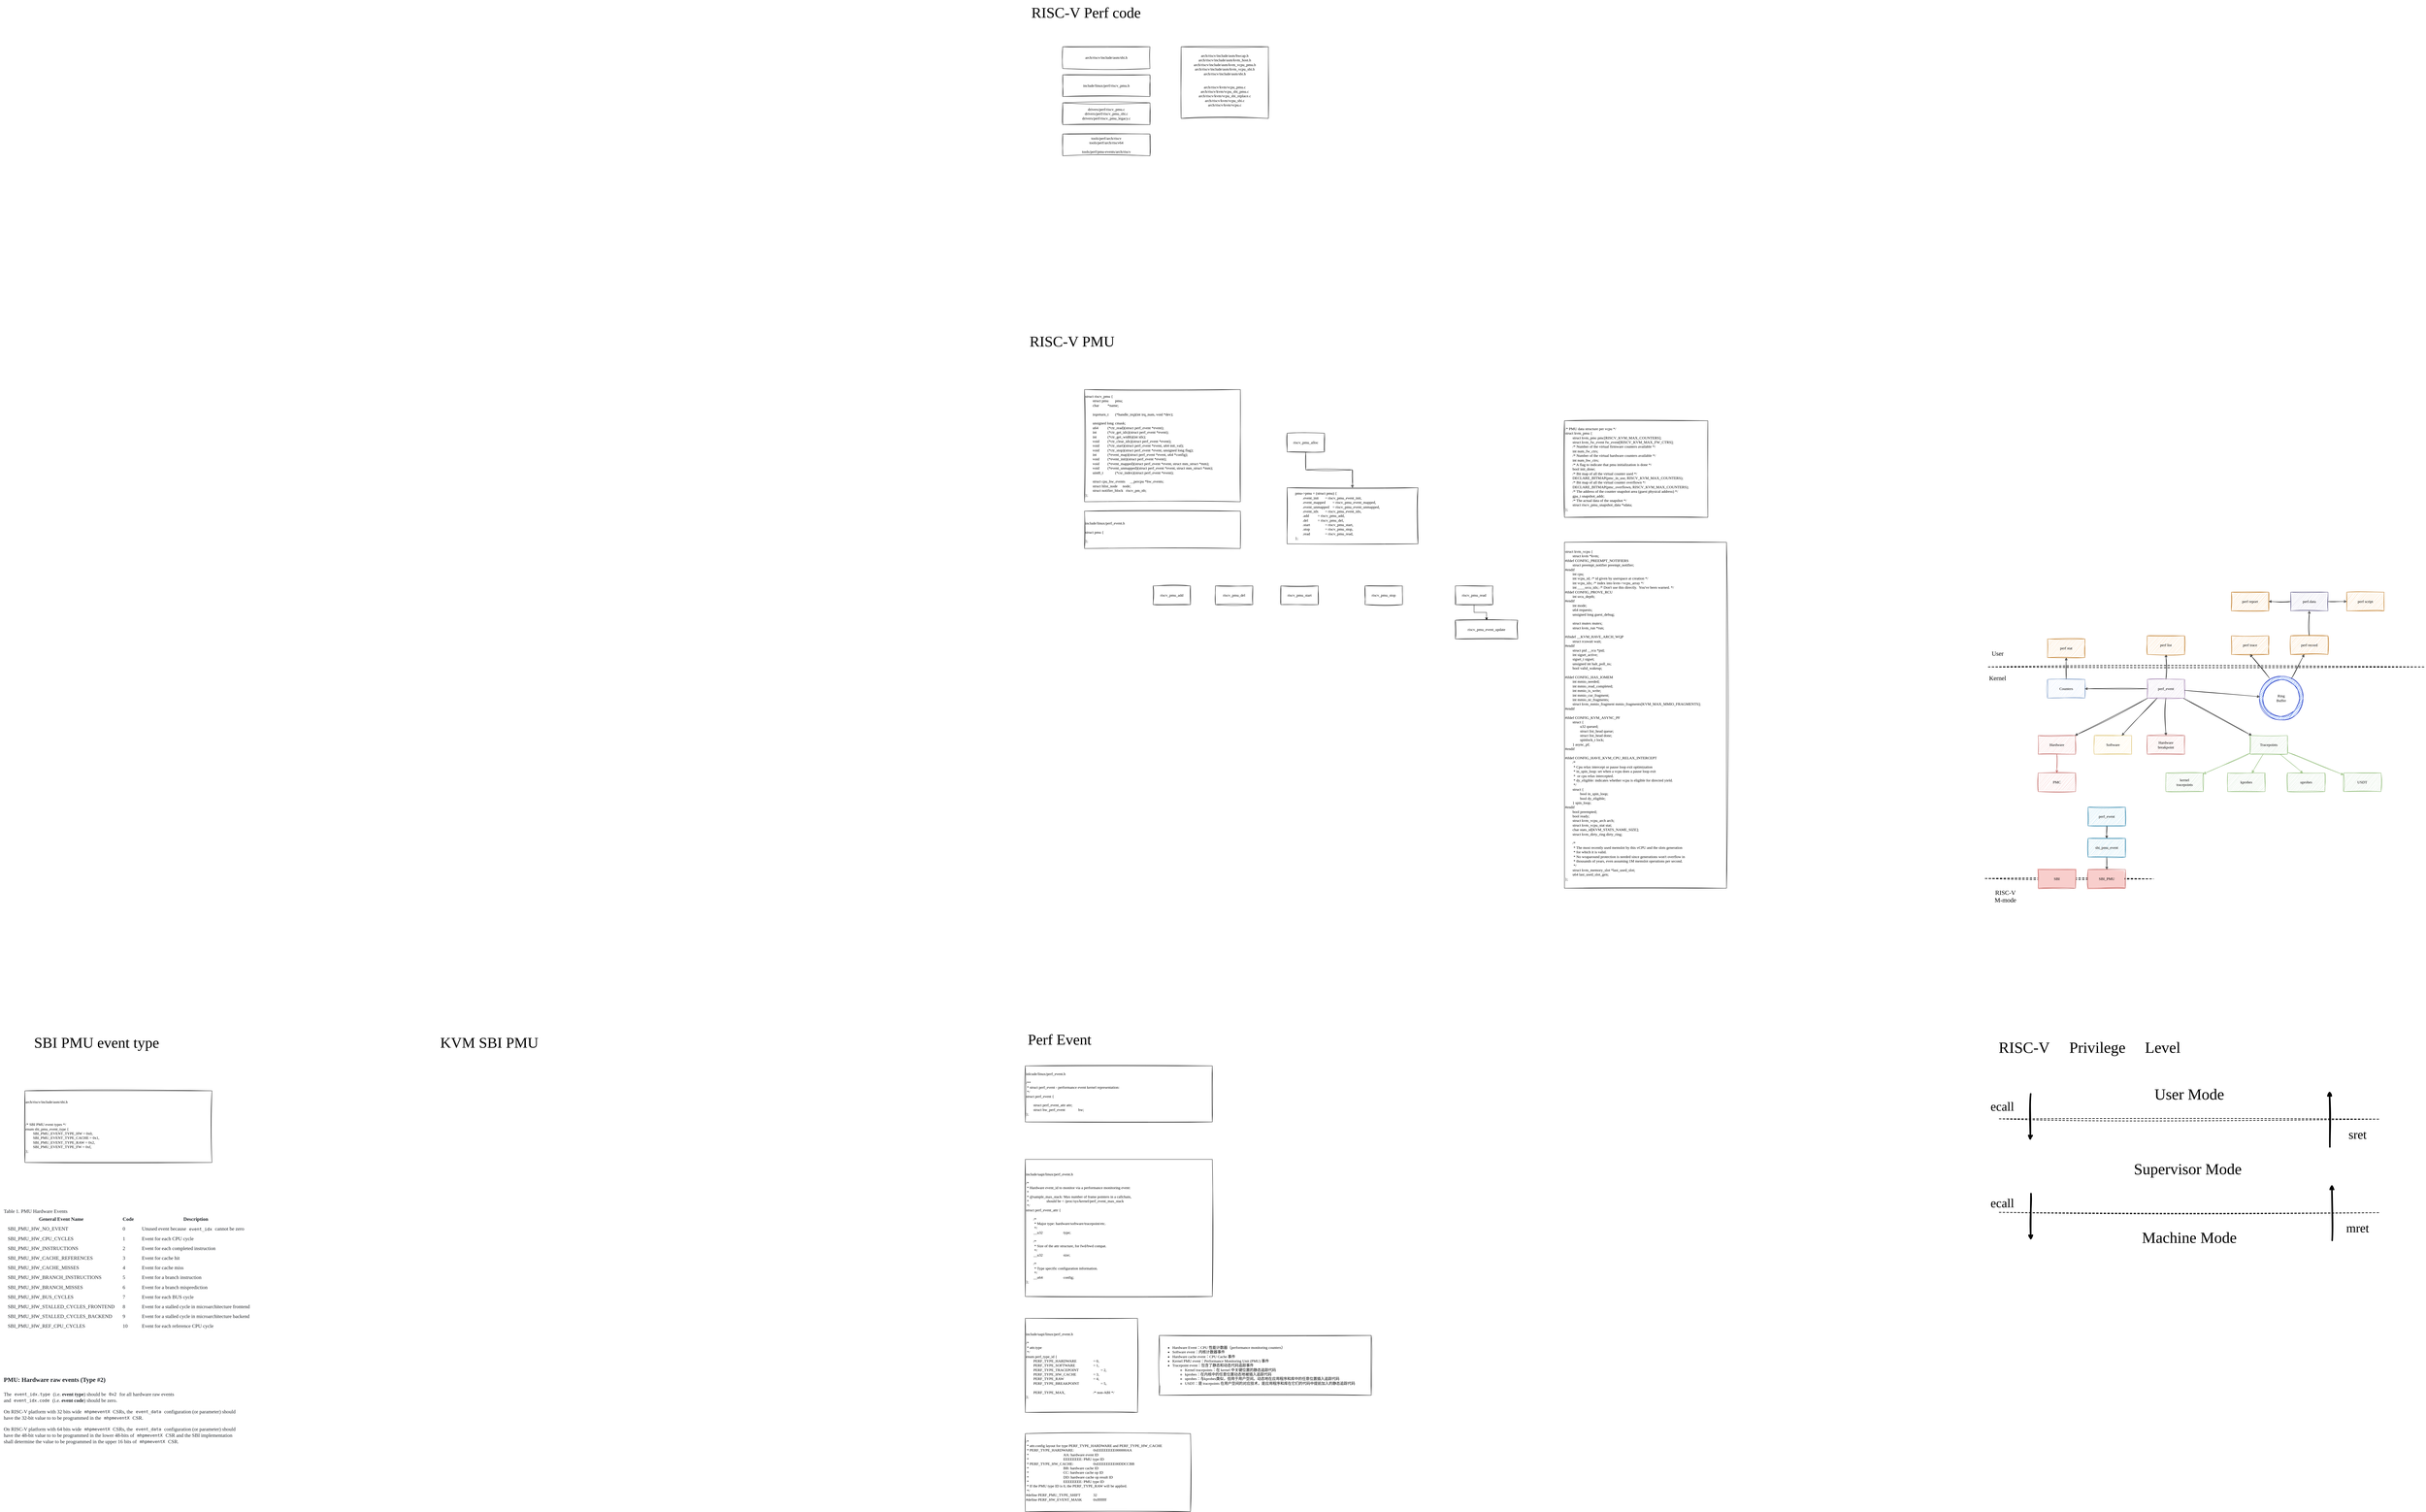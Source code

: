 <mxfile version="24.3.1" type="github">
  <diagram name="第 1 页" id="Fk42mJiVpBC5FdkMqB4c">
    <mxGraphModel dx="6565" dy="2794" grid="1" gridSize="10" guides="1" tooltips="1" connect="1" arrows="1" fold="1" page="1" pageScale="1" pageWidth="827" pageHeight="1169" math="0" shadow="0">
      <root>
        <mxCell id="0" />
        <mxCell id="1" parent="0" />
        <mxCell id="S7xizqJS5x5Z0-ZJpoZf-4" style="edgeStyle=orthogonalEdgeStyle;rounded=0;orthogonalLoop=1;jettySize=auto;html=1;sketch=1;curveFitting=1;jiggle=2;fontFamily=Comic Sans MS;" edge="1" parent="1" source="S7xizqJS5x5Z0-ZJpoZf-1" target="S7xizqJS5x5Z0-ZJpoZf-2">
          <mxGeometry relative="1" as="geometry" />
        </mxCell>
        <mxCell id="S7xizqJS5x5Z0-ZJpoZf-1" value="riscv_pmu_alloc" style="rounded=0;whiteSpace=wrap;html=1;sketch=1;curveFitting=1;jiggle=2;fontFamily=Comic Sans MS;" vertex="1" parent="1">
          <mxGeometry x="110" y="230" width="120" height="60" as="geometry" />
        </mxCell>
        <mxCell id="S7xizqJS5x5Z0-ZJpoZf-2" value="&lt;div&gt;&lt;span style=&quot;white-space: normal;&quot;&gt;&lt;span style=&quot;white-space:pre&quot;&gt;&#x9;&lt;/span&gt;pmu-&amp;gt;pmu = (struct pmu) {&lt;/span&gt;&lt;/div&gt;&lt;div&gt;&lt;span style=&quot;white-space: normal;&quot;&gt;&lt;span style=&quot;white-space:pre&quot;&gt;&#x9;&#x9;&lt;/span&gt;.event_init&lt;span style=&quot;white-space:pre&quot;&gt;&#x9;&lt;/span&gt;= riscv_pmu_event_init,&lt;/span&gt;&lt;/div&gt;&lt;div&gt;&lt;span style=&quot;white-space: normal;&quot;&gt;&lt;span style=&quot;white-space:pre&quot;&gt;&#x9;&#x9;&lt;/span&gt;.event_mapped&lt;span style=&quot;white-space:pre&quot;&gt;&#x9;&lt;/span&gt;= riscv_pmu_event_mapped,&lt;/span&gt;&lt;/div&gt;&lt;div&gt;&lt;span style=&quot;white-space: normal;&quot;&gt;&lt;span style=&quot;white-space:pre&quot;&gt;&#x9;&#x9;&lt;/span&gt;.event_unmapped&lt;span style=&quot;white-space:pre&quot;&gt;&#x9;&lt;/span&gt;= riscv_pmu_event_unmapped,&lt;/span&gt;&lt;/div&gt;&lt;div&gt;&lt;span style=&quot;white-space: normal;&quot;&gt;&lt;span style=&quot;white-space:pre&quot;&gt;&#x9;&#x9;&lt;/span&gt;.event_idx&lt;span style=&quot;white-space:pre&quot;&gt;&#x9;&lt;/span&gt;= riscv_pmu_event_idx,&lt;/span&gt;&lt;/div&gt;&lt;div&gt;&lt;span style=&quot;white-space: normal;&quot;&gt;&lt;span style=&quot;white-space:pre&quot;&gt;&#x9;&#x9;&lt;/span&gt;.add&lt;span style=&quot;white-space:pre&quot;&gt;&#x9;&#x9;&lt;/span&gt;= riscv_pmu_add,&lt;/span&gt;&lt;/div&gt;&lt;div&gt;&lt;span style=&quot;white-space: normal;&quot;&gt;&lt;span style=&quot;white-space:pre&quot;&gt;&#x9;&#x9;&lt;/span&gt;.del&lt;span style=&quot;white-space:pre&quot;&gt;&#x9;&#x9;&lt;/span&gt;= riscv_pmu_del,&lt;/span&gt;&lt;/div&gt;&lt;div&gt;&lt;span style=&quot;white-space: normal;&quot;&gt;&lt;span style=&quot;white-space:pre&quot;&gt;&#x9;&#x9;&lt;/span&gt;.start&lt;span style=&quot;white-space:pre&quot;&gt;&#x9;&#x9;&lt;/span&gt;= riscv_pmu_start,&lt;/span&gt;&lt;/div&gt;&lt;div&gt;&lt;span style=&quot;white-space: normal;&quot;&gt;&lt;span style=&quot;white-space:pre&quot;&gt;&#x9;&#x9;&lt;/span&gt;.stop&lt;span style=&quot;white-space:pre&quot;&gt;&#x9;&#x9;&lt;/span&gt;= riscv_pmu_stop,&lt;/span&gt;&lt;/div&gt;&lt;div&gt;&lt;span style=&quot;white-space: normal;&quot;&gt;&lt;span style=&quot;white-space:pre&quot;&gt;&#x9;&#x9;&lt;/span&gt;.read&lt;span style=&quot;white-space:pre&quot;&gt;&#x9;&#x9;&lt;/span&gt;= riscv_pmu_read,&lt;/span&gt;&lt;/div&gt;&lt;div&gt;&lt;span style=&quot;white-space: normal;&quot;&gt;&lt;span style=&quot;white-space:pre&quot;&gt;&#x9;&lt;/span&gt;};&lt;/span&gt;&lt;/div&gt;" style="rounded=0;whiteSpace=wrap;html=1;sketch=1;curveFitting=1;jiggle=2;fontFamily=Comic Sans MS;align=left;" vertex="1" parent="1">
          <mxGeometry x="110" y="405" width="420" height="180" as="geometry" />
        </mxCell>
        <mxCell id="S7xizqJS5x5Z0-ZJpoZf-7" value="tools/perf/arch/riscv&lt;div&gt;tools/perf/arch/riscv64&lt;br&gt;&lt;/div&gt;&lt;div&gt;&lt;br&gt;&lt;/div&gt;&lt;div&gt;tools/perf/pmu-events/arch/riscv&lt;/div&gt;" style="rounded=0;whiteSpace=wrap;html=1;sketch=1;curveFitting=1;jiggle=2;fontFamily=Comic Sans MS;" vertex="1" parent="1">
          <mxGeometry x="-610" y="-730" width="280" height="70" as="geometry" />
        </mxCell>
        <mxCell id="S7xizqJS5x5Z0-ZJpoZf-8" value="drivers/perf/riscv_pmu.c&lt;div&gt;drivers/perf/riscv_pmu_sbi.c&lt;/div&gt;&lt;div&gt;drivers/perf/riscv_pmu_legacy.c&lt;/div&gt;" style="rounded=0;whiteSpace=wrap;html=1;sketch=1;curveFitting=1;jiggle=2;fontFamily=Comic Sans MS;" vertex="1" parent="1">
          <mxGeometry x="-610" y="-830" width="280" height="70" as="geometry" />
        </mxCell>
        <mxCell id="S7xizqJS5x5Z0-ZJpoZf-9" value="include/linux/perf/riscv_pmu.h" style="rounded=0;whiteSpace=wrap;html=1;sketch=1;curveFitting=1;jiggle=2;fontFamily=Comic Sans MS;" vertex="1" parent="1">
          <mxGeometry x="-610" y="-920" width="280" height="70" as="geometry" />
        </mxCell>
        <mxCell id="S7xizqJS5x5Z0-ZJpoZf-10" value="arch/riscv/include/asm/sbi.h" style="rounded=0;whiteSpace=wrap;html=1;sketch=1;curveFitting=1;jiggle=2;fontFamily=Comic Sans MS;" vertex="1" parent="1">
          <mxGeometry x="-610" y="-1010" width="280" height="70" as="geometry" />
        </mxCell>
        <mxCell id="S7xizqJS5x5Z0-ZJpoZf-11" value="&lt;font face=&quot;Comic Sans MS&quot; style=&quot;font-size: 48px;&quot;&gt;RISC-V Perf code&lt;/font&gt;" style="text;html=1;align=center;verticalAlign=middle;whiteSpace=wrap;rounded=0;fontSize=17;" vertex="1" parent="1">
          <mxGeometry x="-770" y="-1160" width="470" height="80" as="geometry" />
        </mxCell>
        <mxCell id="S7xizqJS5x5Z0-ZJpoZf-12" value="&lt;div&gt;&lt;div&gt;arch/riscv/include/asm/hwcap.h&lt;/div&gt;&lt;/div&gt;&lt;div&gt;&lt;div&gt;arch/riscv/include/asm/kvm_host.h&lt;/div&gt;&lt;/div&gt;&lt;div&gt;&lt;div&gt;arch/riscv/include/asm/kvm_vcpu_pmu.h&lt;/div&gt;arch/riscv/include/asm/kvm_vcpu_sbi.h&lt;/div&gt;&lt;div&gt;&lt;div&gt;arch/riscv/include/asm/sbi.h&lt;/div&gt;&lt;/div&gt;&lt;div&gt;&lt;br&gt;&lt;/div&gt;&lt;div&gt;&lt;br&gt;&lt;/div&gt;&lt;div&gt;arch/riscv/kvm/vcpu_pmu.c&lt;br&gt;&lt;/div&gt;&lt;div&gt;arch/riscv/kvm/vcpu_sbi_pmu.c&lt;div&gt;arch/riscv/kvm/vcpu_sbi_replace.c&lt;br class=&quot;Apple-interchange-newline&quot;&gt;arch/riscv/kvm/vcpu_sbi.c&lt;br class=&quot;Apple-interchange-newline&quot;&gt;arch/riscv/kvm/vcpu.c&lt;div&gt;&lt;div&gt;&lt;div&gt;&lt;br&gt;&lt;/div&gt;&lt;/div&gt;&lt;/div&gt;&lt;/div&gt;&lt;/div&gt;" style="rounded=0;whiteSpace=wrap;html=1;sketch=1;curveFitting=1;jiggle=2;fontFamily=Comic Sans MS;" vertex="1" parent="1">
          <mxGeometry x="-230" y="-1010" width="280" height="230" as="geometry" />
        </mxCell>
        <mxCell id="S7xizqJS5x5Z0-ZJpoZf-13" value="&lt;div&gt;struct riscv_pmu {&lt;/div&gt;&lt;div&gt;&lt;span style=&quot;white-space: normal;&quot;&gt;&lt;span style=&quot;white-space:pre&quot;&gt;&#x9;&lt;/span&gt;struct pmu&lt;span style=&quot;white-space:pre&quot;&gt;&#x9;&lt;/span&gt;pmu;&lt;/span&gt;&lt;/div&gt;&lt;div&gt;&lt;span style=&quot;white-space: normal;&quot;&gt;&lt;span style=&quot;white-space:pre&quot;&gt;&#x9;&lt;/span&gt;char&lt;span style=&quot;white-space:pre&quot;&gt;&#x9;&#x9;&lt;/span&gt;*name;&lt;/span&gt;&lt;/div&gt;&lt;div&gt;&lt;br&gt;&lt;/div&gt;&lt;div&gt;&lt;span style=&quot;white-space: normal;&quot;&gt;&lt;span style=&quot;white-space:pre&quot;&gt;&#x9;&lt;/span&gt;irqreturn_t&lt;span style=&quot;white-space:pre&quot;&gt;&#x9;&lt;/span&gt;(*handle_irq)(int irq_num, void *dev);&lt;/span&gt;&lt;/div&gt;&lt;div&gt;&lt;br&gt;&lt;/div&gt;&lt;div&gt;&lt;span style=&quot;white-space: normal;&quot;&gt;&lt;span style=&quot;white-space:pre&quot;&gt;&#x9;&lt;/span&gt;unsigned long&lt;span style=&quot;white-space:pre&quot;&gt;&#x9;&lt;/span&gt;cmask;&lt;/span&gt;&lt;/div&gt;&lt;div&gt;&lt;span style=&quot;white-space: normal;&quot;&gt;&lt;span style=&quot;white-space:pre&quot;&gt;&#x9;&lt;/span&gt;u64&lt;span style=&quot;white-space:pre&quot;&gt;&#x9;&#x9;&lt;/span&gt;(*ctr_read)(struct perf_event *event);&lt;/span&gt;&lt;/div&gt;&lt;div&gt;&lt;span style=&quot;white-space: normal;&quot;&gt;&lt;span style=&quot;white-space:pre&quot;&gt;&#x9;&lt;/span&gt;int&lt;span style=&quot;white-space:pre&quot;&gt;&#x9;&#x9;&lt;/span&gt;(*ctr_get_idx)(struct perf_event *event);&lt;/span&gt;&lt;/div&gt;&lt;div&gt;&lt;span style=&quot;white-space: normal;&quot;&gt;&lt;span style=&quot;white-space:pre&quot;&gt;&#x9;&lt;/span&gt;int&lt;span style=&quot;white-space:pre&quot;&gt;&#x9;&#x9;&lt;/span&gt;(*ctr_get_width)(int idx);&lt;/span&gt;&lt;/div&gt;&lt;div&gt;&lt;span style=&quot;white-space: normal;&quot;&gt;&lt;span style=&quot;white-space:pre&quot;&gt;&#x9;&lt;/span&gt;void&lt;span style=&quot;white-space:pre&quot;&gt;&#x9;&#x9;&lt;/span&gt;(*ctr_clear_idx)(struct perf_event *event);&lt;/span&gt;&lt;/div&gt;&lt;div&gt;&lt;span style=&quot;white-space: normal;&quot;&gt;&lt;span style=&quot;white-space:pre&quot;&gt;&#x9;&lt;/span&gt;void&lt;span style=&quot;white-space:pre&quot;&gt;&#x9;&#x9;&lt;/span&gt;(*ctr_start)(struct perf_event *event, u64 init_val);&lt;/span&gt;&lt;/div&gt;&lt;div&gt;&lt;span style=&quot;white-space: normal;&quot;&gt;&lt;span style=&quot;white-space:pre&quot;&gt;&#x9;&lt;/span&gt;void&lt;span style=&quot;white-space:pre&quot;&gt;&#x9;&#x9;&lt;/span&gt;(*ctr_stop)(struct perf_event *event, unsigned long flag);&lt;/span&gt;&lt;/div&gt;&lt;div&gt;&lt;span style=&quot;white-space: normal;&quot;&gt;&lt;span style=&quot;white-space:pre&quot;&gt;&#x9;&lt;/span&gt;int&lt;span style=&quot;white-space:pre&quot;&gt;&#x9;&#x9;&lt;/span&gt;(*event_map)(struct perf_event *event, u64 *config);&lt;/span&gt;&lt;/div&gt;&lt;div&gt;&lt;span style=&quot;white-space: normal;&quot;&gt;&lt;span style=&quot;white-space:pre&quot;&gt;&#x9;&lt;/span&gt;void&lt;span style=&quot;white-space:pre&quot;&gt;&#x9;&#x9;&lt;/span&gt;(*event_init)(struct perf_event *event);&lt;/span&gt;&lt;/div&gt;&lt;div&gt;&lt;span style=&quot;white-space: normal;&quot;&gt;&lt;span style=&quot;white-space:pre&quot;&gt;&#x9;&lt;/span&gt;void&lt;span style=&quot;white-space:pre&quot;&gt;&#x9;&#x9;&lt;/span&gt;(*event_mapped)(struct perf_event *event, struct mm_struct *mm);&lt;/span&gt;&lt;/div&gt;&lt;div&gt;&lt;span style=&quot;white-space: normal;&quot;&gt;&lt;span style=&quot;white-space:pre&quot;&gt;&#x9;&lt;/span&gt;void&lt;span style=&quot;white-space:pre&quot;&gt;&#x9;&#x9;&lt;/span&gt;(*event_unmapped)(struct perf_event *event, struct mm_struct *mm);&lt;/span&gt;&lt;/div&gt;&lt;div&gt;&lt;span style=&quot;white-space: normal;&quot;&gt;&lt;span style=&quot;white-space:pre&quot;&gt;&#x9;&lt;/span&gt;uint8_t&lt;span style=&quot;white-space:pre&quot;&gt;&#x9;&#x9;&lt;/span&gt;(*csr_index)(struct perf_event *event);&lt;/span&gt;&lt;/div&gt;&lt;div&gt;&lt;br&gt;&lt;/div&gt;&lt;div&gt;&lt;span style=&quot;white-space: normal;&quot;&gt;&lt;span style=&quot;white-space:pre&quot;&gt;&#x9;&lt;/span&gt;struct cpu_hw_events&lt;span style=&quot;white-space:pre&quot;&gt;&#x9;&lt;/span&gt;__percpu *hw_events;&lt;/span&gt;&lt;/div&gt;&lt;div&gt;&lt;span style=&quot;white-space: normal;&quot;&gt;&lt;span style=&quot;white-space:pre&quot;&gt;&#x9;&lt;/span&gt;struct hlist_node&lt;span style=&quot;white-space:pre&quot;&gt;&#x9;&lt;/span&gt;node;&lt;/span&gt;&lt;/div&gt;&lt;div&gt;&lt;span style=&quot;white-space: normal;&quot;&gt;&lt;span style=&quot;white-space:pre&quot;&gt;&#x9;&lt;/span&gt;struct notifier_block&amp;nbsp; &amp;nbsp;riscv_pm_nb;&lt;/span&gt;&lt;/div&gt;&lt;div&gt;};&lt;/div&gt;" style="rounded=0;whiteSpace=wrap;html=1;sketch=1;curveFitting=1;jiggle=2;fontFamily=Comic Sans MS;align=left;" vertex="1" parent="1">
          <mxGeometry x="-540" y="90" width="500" height="360" as="geometry" />
        </mxCell>
        <mxCell id="S7xizqJS5x5Z0-ZJpoZf-14" value="&lt;div&gt;&lt;br&gt;&lt;/div&gt;&lt;div&gt;include/linux/perf_event.h&lt;/div&gt;&lt;div&gt;&lt;br&gt;&lt;/div&gt;&lt;div&gt;struct pmu {&lt;/div&gt;&lt;div&gt;&lt;span style=&quot;white-space: normal;&quot;&gt;&lt;span style=&quot;white-space:pre&quot;&gt;&#x9;&lt;/span&gt;&lt;/span&gt;&lt;/div&gt;&lt;div&gt;};&lt;/div&gt;" style="rounded=0;whiteSpace=wrap;html=1;sketch=1;curveFitting=1;jiggle=2;fontFamily=Comic Sans MS;align=left;" vertex="1" parent="1">
          <mxGeometry x="-540" y="480" width="500" height="120" as="geometry" />
        </mxCell>
        <mxCell id="S7xizqJS5x5Z0-ZJpoZf-18" value="riscv_pmu_start" style="rounded=0;whiteSpace=wrap;html=1;sketch=1;curveFitting=1;jiggle=2;fontFamily=Comic Sans MS;" vertex="1" parent="1">
          <mxGeometry x="90" y="720" width="120" height="60" as="geometry" />
        </mxCell>
        <mxCell id="S7xizqJS5x5Z0-ZJpoZf-19" value="riscv_pmu_stop" style="rounded=0;whiteSpace=wrap;html=1;sketch=1;curveFitting=1;jiggle=2;fontFamily=Comic Sans MS;" vertex="1" parent="1">
          <mxGeometry x="360" y="720" width="120" height="60" as="geometry" />
        </mxCell>
        <mxCell id="S7xizqJS5x5Z0-ZJpoZf-20" value="riscv_pmu_add" style="rounded=0;whiteSpace=wrap;html=1;sketch=1;curveFitting=1;jiggle=2;fontFamily=Comic Sans MS;" vertex="1" parent="1">
          <mxGeometry x="-320" y="720" width="120" height="60" as="geometry" />
        </mxCell>
        <mxCell id="S7xizqJS5x5Z0-ZJpoZf-21" value="riscv_pmu_del" style="rounded=0;whiteSpace=wrap;html=1;sketch=1;curveFitting=1;jiggle=2;fontFamily=Comic Sans MS;" vertex="1" parent="1">
          <mxGeometry x="-120" y="720" width="120" height="60" as="geometry" />
        </mxCell>
        <mxCell id="S7xizqJS5x5Z0-ZJpoZf-24" style="edgeStyle=orthogonalEdgeStyle;rounded=0;orthogonalLoop=1;jettySize=auto;html=1;" edge="1" parent="1" source="S7xizqJS5x5Z0-ZJpoZf-22" target="S7xizqJS5x5Z0-ZJpoZf-23">
          <mxGeometry relative="1" as="geometry" />
        </mxCell>
        <mxCell id="S7xizqJS5x5Z0-ZJpoZf-22" value="riscv_pmu_read" style="rounded=0;whiteSpace=wrap;html=1;sketch=1;curveFitting=1;jiggle=2;fontFamily=Comic Sans MS;" vertex="1" parent="1">
          <mxGeometry x="650" y="720" width="120" height="60" as="geometry" />
        </mxCell>
        <mxCell id="S7xizqJS5x5Z0-ZJpoZf-23" value="riscv_pmu_event_update" style="rounded=0;whiteSpace=wrap;html=1;sketch=1;curveFitting=1;jiggle=2;fontFamily=Comic Sans MS;" vertex="1" parent="1">
          <mxGeometry x="650" y="830" width="200" height="60" as="geometry" />
        </mxCell>
        <mxCell id="S7xizqJS5x5Z0-ZJpoZf-25" value="&lt;div&gt;/* PMU data structure per vcpu */&lt;/div&gt;&lt;div&gt;struct kvm_pmu {&lt;/div&gt;&lt;div&gt;&lt;span style=&quot;white-space: normal;&quot;&gt;&lt;span style=&quot;white-space:pre&quot;&gt;&#x9;&lt;/span&gt;struct kvm_pmc pmc[RISCV_KVM_MAX_COUNTERS];&lt;/span&gt;&lt;/div&gt;&lt;div&gt;&lt;span style=&quot;white-space: normal;&quot;&gt;&lt;span style=&quot;white-space:pre&quot;&gt;&#x9;&lt;/span&gt;struct kvm_fw_event fw_event[RISCV_KVM_MAX_FW_CTRS];&lt;/span&gt;&lt;/div&gt;&lt;div&gt;&lt;span style=&quot;white-space: normal;&quot;&gt;&lt;span style=&quot;white-space:pre&quot;&gt;&#x9;&lt;/span&gt;/* Number of the virtual firmware counters available */&lt;/span&gt;&lt;/div&gt;&lt;div&gt;&lt;span style=&quot;white-space: normal;&quot;&gt;&lt;span style=&quot;white-space:pre&quot;&gt;&#x9;&lt;/span&gt;int num_fw_ctrs;&lt;/span&gt;&lt;/div&gt;&lt;div&gt;&lt;span style=&quot;white-space: normal;&quot;&gt;&lt;span style=&quot;white-space:pre&quot;&gt;&#x9;&lt;/span&gt;/* Number of the virtual hardware counters available */&lt;/span&gt;&lt;/div&gt;&lt;div&gt;&lt;span style=&quot;white-space: normal;&quot;&gt;&lt;span style=&quot;white-space:pre&quot;&gt;&#x9;&lt;/span&gt;int num_hw_ctrs;&lt;/span&gt;&lt;/div&gt;&lt;div&gt;&lt;span style=&quot;white-space: normal;&quot;&gt;&lt;span style=&quot;white-space:pre&quot;&gt;&#x9;&lt;/span&gt;/* A flag to indicate that pmu initialization is done */&lt;/span&gt;&lt;/div&gt;&lt;div&gt;&lt;span style=&quot;white-space: normal;&quot;&gt;&lt;span style=&quot;white-space:pre&quot;&gt;&#x9;&lt;/span&gt;bool init_done;&lt;/span&gt;&lt;/div&gt;&lt;div&gt;&lt;span style=&quot;white-space: normal;&quot;&gt;&lt;span style=&quot;white-space:pre&quot;&gt;&#x9;&lt;/span&gt;/* Bit map of all the virtual counter used */&lt;/span&gt;&lt;/div&gt;&lt;div&gt;&lt;span style=&quot;white-space: normal;&quot;&gt;&lt;span style=&quot;white-space:pre&quot;&gt;&#x9;&lt;/span&gt;DECLARE_BITMAP(pmc_in_use, RISCV_KVM_MAX_COUNTERS);&lt;/span&gt;&lt;/div&gt;&lt;div&gt;&lt;span style=&quot;white-space: normal;&quot;&gt;&lt;span style=&quot;white-space:pre&quot;&gt;&#x9;&lt;/span&gt;/* Bit map of all the virtual counter overflown */&lt;/span&gt;&lt;/div&gt;&lt;div&gt;&lt;span style=&quot;white-space: normal;&quot;&gt;&lt;span style=&quot;white-space:pre&quot;&gt;&#x9;&lt;/span&gt;DECLARE_BITMAP(pmc_overflown, RISCV_KVM_MAX_COUNTERS);&lt;/span&gt;&lt;/div&gt;&lt;div&gt;&lt;span style=&quot;white-space: normal;&quot;&gt;&lt;span style=&quot;white-space:pre&quot;&gt;&#x9;&lt;/span&gt;/* The address of the counter snapshot area (guest physical address) */&lt;/span&gt;&lt;/div&gt;&lt;div&gt;&lt;span style=&quot;white-space: normal;&quot;&gt;&lt;span style=&quot;white-space:pre&quot;&gt;&#x9;&lt;/span&gt;gpa_t snapshot_addr;&lt;/span&gt;&lt;/div&gt;&lt;div&gt;&lt;span style=&quot;white-space: normal;&quot;&gt;&lt;span style=&quot;white-space:pre&quot;&gt;&#x9;&lt;/span&gt;/* The actual data of the snapshot */&lt;/span&gt;&lt;/div&gt;&lt;div&gt;&lt;span style=&quot;white-space: normal;&quot;&gt;&lt;span style=&quot;white-space:pre&quot;&gt;&#x9;&lt;/span&gt;struct riscv_pmu_snapshot_data *sdata;&lt;/span&gt;&lt;/div&gt;&lt;div&gt;};&lt;/div&gt;" style="rounded=0;whiteSpace=wrap;html=1;sketch=1;curveFitting=1;jiggle=2;fontFamily=Comic Sans MS;align=left;" vertex="1" parent="1">
          <mxGeometry x="1000" y="190" width="460" height="310" as="geometry" />
        </mxCell>
        <mxCell id="S7xizqJS5x5Z0-ZJpoZf-26" value="&lt;div&gt;struct kvm_vcpu {&lt;/div&gt;&lt;div&gt;&lt;span style=&quot;white-space: normal;&quot;&gt;&lt;span style=&quot;white-space:pre&quot;&gt;&#x9;&lt;/span&gt;struct kvm *kvm;&lt;/span&gt;&lt;/div&gt;&lt;div&gt;#ifdef CONFIG_PREEMPT_NOTIFIERS&lt;/div&gt;&lt;div&gt;&lt;span style=&quot;white-space: normal;&quot;&gt;&lt;span style=&quot;white-space:pre&quot;&gt;&#x9;&lt;/span&gt;struct preempt_notifier preempt_notifier;&lt;/span&gt;&lt;/div&gt;&lt;div&gt;#endif&lt;/div&gt;&lt;div&gt;&lt;span style=&quot;white-space: normal;&quot;&gt;&lt;span style=&quot;white-space:pre&quot;&gt;&#x9;&lt;/span&gt;int cpu;&lt;/span&gt;&lt;/div&gt;&lt;div&gt;&lt;span style=&quot;white-space: normal;&quot;&gt;&lt;span style=&quot;white-space:pre&quot;&gt;&#x9;&lt;/span&gt;int vcpu_id; /* id given by userspace at creation */&lt;/span&gt;&lt;/div&gt;&lt;div&gt;&lt;span style=&quot;white-space: normal;&quot;&gt;&lt;span style=&quot;white-space:pre&quot;&gt;&#x9;&lt;/span&gt;int vcpu_idx; /* index into kvm-&amp;gt;vcpu_array */&lt;/span&gt;&lt;/div&gt;&lt;div&gt;&lt;span style=&quot;white-space: normal;&quot;&gt;&lt;span style=&quot;white-space:pre&quot;&gt;&#x9;&lt;/span&gt;int ____srcu_idx; /* Don&#39;t use this directly.&amp;nbsp; You&#39;ve been warned. */&lt;/span&gt;&lt;/div&gt;&lt;div&gt;#ifdef CONFIG_PROVE_RCU&lt;/div&gt;&lt;div&gt;&lt;span style=&quot;white-space: normal;&quot;&gt;&lt;span style=&quot;white-space:pre&quot;&gt;&#x9;&lt;/span&gt;int srcu_depth;&lt;/span&gt;&lt;/div&gt;&lt;div&gt;#endif&lt;/div&gt;&lt;div&gt;&lt;span style=&quot;white-space: normal;&quot;&gt;&lt;span style=&quot;white-space:pre&quot;&gt;&#x9;&lt;/span&gt;int mode;&lt;/span&gt;&lt;/div&gt;&lt;div&gt;&lt;span style=&quot;white-space: normal;&quot;&gt;&lt;span style=&quot;white-space:pre&quot;&gt;&#x9;&lt;/span&gt;u64 requests;&lt;/span&gt;&lt;/div&gt;&lt;div&gt;&lt;span style=&quot;white-space: normal;&quot;&gt;&lt;span style=&quot;white-space:pre&quot;&gt;&#x9;&lt;/span&gt;unsigned long guest_debug;&lt;/span&gt;&lt;/div&gt;&lt;div&gt;&lt;br&gt;&lt;/div&gt;&lt;div&gt;&lt;span style=&quot;white-space: normal;&quot;&gt;&lt;span style=&quot;white-space:pre&quot;&gt;&#x9;&lt;/span&gt;struct mutex mutex;&lt;/span&gt;&lt;/div&gt;&lt;div&gt;&lt;span style=&quot;white-space: normal;&quot;&gt;&lt;span style=&quot;white-space:pre&quot;&gt;&#x9;&lt;/span&gt;struct kvm_run *run;&lt;/span&gt;&lt;/div&gt;&lt;div&gt;&lt;br&gt;&lt;/div&gt;&lt;div&gt;#ifndef __KVM_HAVE_ARCH_WQP&lt;/div&gt;&lt;div&gt;&lt;span style=&quot;white-space: normal;&quot;&gt;&lt;span style=&quot;white-space:pre&quot;&gt;&#x9;&lt;/span&gt;struct rcuwait wait;&lt;/span&gt;&lt;/div&gt;&lt;div&gt;#endif&lt;/div&gt;&lt;div&gt;&lt;span style=&quot;white-space: normal;&quot;&gt;&lt;span style=&quot;white-space:pre&quot;&gt;&#x9;&lt;/span&gt;struct pid __rcu *pid;&lt;/span&gt;&lt;/div&gt;&lt;div&gt;&lt;span style=&quot;white-space: normal;&quot;&gt;&lt;span style=&quot;white-space:pre&quot;&gt;&#x9;&lt;/span&gt;int sigset_active;&lt;/span&gt;&lt;/div&gt;&lt;div&gt;&lt;span style=&quot;white-space: normal;&quot;&gt;&lt;span style=&quot;white-space:pre&quot;&gt;&#x9;&lt;/span&gt;sigset_t sigset;&lt;/span&gt;&lt;/div&gt;&lt;div&gt;&lt;span style=&quot;white-space: normal;&quot;&gt;&lt;span style=&quot;white-space:pre&quot;&gt;&#x9;&lt;/span&gt;unsigned int halt_poll_ns;&lt;/span&gt;&lt;/div&gt;&lt;div&gt;&lt;span style=&quot;white-space: normal;&quot;&gt;&lt;span style=&quot;white-space:pre&quot;&gt;&#x9;&lt;/span&gt;bool valid_wakeup;&lt;/span&gt;&lt;/div&gt;&lt;div&gt;&lt;br&gt;&lt;/div&gt;&lt;div&gt;#ifdef CONFIG_HAS_IOMEM&lt;/div&gt;&lt;div&gt;&lt;span style=&quot;white-space: normal;&quot;&gt;&lt;span style=&quot;white-space:pre&quot;&gt;&#x9;&lt;/span&gt;int mmio_needed;&lt;/span&gt;&lt;/div&gt;&lt;div&gt;&lt;span style=&quot;white-space: normal;&quot;&gt;&lt;span style=&quot;white-space:pre&quot;&gt;&#x9;&lt;/span&gt;int mmio_read_completed;&lt;/span&gt;&lt;/div&gt;&lt;div&gt;&lt;span style=&quot;white-space: normal;&quot;&gt;&lt;span style=&quot;white-space:pre&quot;&gt;&#x9;&lt;/span&gt;int mmio_is_write;&lt;/span&gt;&lt;/div&gt;&lt;div&gt;&lt;span style=&quot;white-space: normal;&quot;&gt;&lt;span style=&quot;white-space:pre&quot;&gt;&#x9;&lt;/span&gt;int mmio_cur_fragment;&lt;/span&gt;&lt;/div&gt;&lt;div&gt;&lt;span style=&quot;white-space: normal;&quot;&gt;&lt;span style=&quot;white-space:pre&quot;&gt;&#x9;&lt;/span&gt;int mmio_nr_fragments;&lt;/span&gt;&lt;/div&gt;&lt;div&gt;&lt;span style=&quot;white-space: normal;&quot;&gt;&lt;span style=&quot;white-space:pre&quot;&gt;&#x9;&lt;/span&gt;struct kvm_mmio_fragment mmio_fragments[KVM_MAX_MMIO_FRAGMENTS];&lt;/span&gt;&lt;/div&gt;&lt;div&gt;#endif&lt;/div&gt;&lt;div&gt;&lt;br&gt;&lt;/div&gt;&lt;div&gt;#ifdef CONFIG_KVM_ASYNC_PF&lt;/div&gt;&lt;div&gt;&lt;span style=&quot;white-space: normal;&quot;&gt;&lt;span style=&quot;white-space:pre&quot;&gt;&#x9;&lt;/span&gt;struct {&lt;/span&gt;&lt;/div&gt;&lt;div&gt;&lt;span style=&quot;white-space: normal;&quot;&gt;&lt;span style=&quot;white-space:pre&quot;&gt;&#x9;&#x9;&lt;/span&gt;u32 queued;&lt;/span&gt;&lt;/div&gt;&lt;div&gt;&lt;span style=&quot;white-space: normal;&quot;&gt;&lt;span style=&quot;white-space:pre&quot;&gt;&#x9;&#x9;&lt;/span&gt;struct list_head queue;&lt;/span&gt;&lt;/div&gt;&lt;div&gt;&lt;span style=&quot;white-space: normal;&quot;&gt;&lt;span style=&quot;white-space:pre&quot;&gt;&#x9;&#x9;&lt;/span&gt;struct list_head done;&lt;/span&gt;&lt;/div&gt;&lt;div&gt;&lt;span style=&quot;white-space: normal;&quot;&gt;&lt;span style=&quot;white-space:pre&quot;&gt;&#x9;&#x9;&lt;/span&gt;spinlock_t lock;&lt;/span&gt;&lt;/div&gt;&lt;div&gt;&lt;span style=&quot;white-space: normal;&quot;&gt;&lt;span style=&quot;white-space:pre&quot;&gt;&#x9;&lt;/span&gt;} async_pf;&lt;/span&gt;&lt;/div&gt;&lt;div&gt;#endif&lt;/div&gt;&lt;div&gt;&lt;br&gt;&lt;/div&gt;&lt;div&gt;#ifdef CONFIG_HAVE_KVM_CPU_RELAX_INTERCEPT&lt;/div&gt;&lt;div&gt;&lt;span style=&quot;white-space: normal;&quot;&gt;&lt;span style=&quot;white-space:pre&quot;&gt;&#x9;&lt;/span&gt;/*&lt;/span&gt;&lt;/div&gt;&lt;div&gt;&lt;span style=&quot;white-space: normal;&quot;&gt;&lt;span style=&quot;white-space:pre&quot;&gt;&#x9;&lt;/span&gt; * Cpu relax intercept or pause loop exit optimization&lt;/span&gt;&lt;/div&gt;&lt;div&gt;&lt;span style=&quot;white-space: normal;&quot;&gt;&lt;span style=&quot;white-space:pre&quot;&gt;&#x9;&lt;/span&gt; * in_spin_loop: set when a vcpu does a pause loop exit&lt;/span&gt;&lt;/div&gt;&lt;div&gt;&lt;span style=&quot;white-space: normal;&quot;&gt;&lt;span style=&quot;white-space:pre&quot;&gt;&#x9;&lt;/span&gt; *&amp;nbsp; or cpu relax intercepted.&lt;/span&gt;&lt;/div&gt;&lt;div&gt;&lt;span style=&quot;white-space: normal;&quot;&gt;&lt;span style=&quot;white-space:pre&quot;&gt;&#x9;&lt;/span&gt; * dy_eligible: indicates whether vcpu is eligible for directed yield.&lt;/span&gt;&lt;/div&gt;&lt;div&gt;&lt;span style=&quot;white-space: normal;&quot;&gt;&lt;span style=&quot;white-space:pre&quot;&gt;&#x9;&lt;/span&gt; */&lt;/span&gt;&lt;/div&gt;&lt;div&gt;&lt;span style=&quot;white-space: normal;&quot;&gt;&lt;span style=&quot;white-space:pre&quot;&gt;&#x9;&lt;/span&gt;struct {&lt;/span&gt;&lt;/div&gt;&lt;div&gt;&lt;span style=&quot;white-space: normal;&quot;&gt;&lt;span style=&quot;white-space:pre&quot;&gt;&#x9;&#x9;&lt;/span&gt;bool in_spin_loop;&lt;/span&gt;&lt;/div&gt;&lt;div&gt;&lt;span style=&quot;white-space: normal;&quot;&gt;&lt;span style=&quot;white-space:pre&quot;&gt;&#x9;&#x9;&lt;/span&gt;bool dy_eligible;&lt;/span&gt;&lt;/div&gt;&lt;div&gt;&lt;span style=&quot;white-space: normal;&quot;&gt;&lt;span style=&quot;white-space:pre&quot;&gt;&#x9;&lt;/span&gt;} spin_loop;&lt;/span&gt;&lt;/div&gt;&lt;div&gt;#endif&lt;/div&gt;&lt;div&gt;&lt;span style=&quot;white-space: normal;&quot;&gt;&lt;span style=&quot;white-space:pre&quot;&gt;&#x9;&lt;/span&gt;bool preempted;&lt;/span&gt;&lt;/div&gt;&lt;div&gt;&lt;span style=&quot;white-space: normal;&quot;&gt;&lt;span style=&quot;white-space:pre&quot;&gt;&#x9;&lt;/span&gt;bool ready;&lt;/span&gt;&lt;/div&gt;&lt;div&gt;&lt;span style=&quot;white-space: normal;&quot;&gt;&lt;span style=&quot;white-space:pre&quot;&gt;&#x9;&lt;/span&gt;struct kvm_vcpu_arch arch;&lt;/span&gt;&lt;/div&gt;&lt;div&gt;&lt;span style=&quot;white-space: normal;&quot;&gt;&lt;span style=&quot;white-space:pre&quot;&gt;&#x9;&lt;/span&gt;struct kvm_vcpu_stat stat;&lt;/span&gt;&lt;/div&gt;&lt;div&gt;&lt;span style=&quot;white-space: normal;&quot;&gt;&lt;span style=&quot;white-space:pre&quot;&gt;&#x9;&lt;/span&gt;char stats_id[KVM_STATS_NAME_SIZE];&lt;/span&gt;&lt;/div&gt;&lt;div&gt;&lt;span style=&quot;white-space: normal;&quot;&gt;&lt;span style=&quot;white-space:pre&quot;&gt;&#x9;&lt;/span&gt;struct kvm_dirty_ring dirty_ring;&lt;/span&gt;&lt;/div&gt;&lt;div&gt;&lt;br&gt;&lt;/div&gt;&lt;div&gt;&lt;span style=&quot;white-space: normal;&quot;&gt;&lt;span style=&quot;white-space:pre&quot;&gt;&#x9;&lt;/span&gt;/*&lt;/span&gt;&lt;/div&gt;&lt;div&gt;&lt;span style=&quot;white-space: normal;&quot;&gt;&lt;span style=&quot;white-space:pre&quot;&gt;&#x9;&lt;/span&gt; * The most recently used memslot by this vCPU and the slots generation&lt;/span&gt;&lt;/div&gt;&lt;div&gt;&lt;span style=&quot;white-space: normal;&quot;&gt;&lt;span style=&quot;white-space:pre&quot;&gt;&#x9;&lt;/span&gt; * for which it is valid.&lt;/span&gt;&lt;/div&gt;&lt;div&gt;&lt;span style=&quot;white-space: normal;&quot;&gt;&lt;span style=&quot;white-space:pre&quot;&gt;&#x9;&lt;/span&gt; * No wraparound protection is needed since generations won&#39;t overflow in&lt;/span&gt;&lt;/div&gt;&lt;div&gt;&lt;span style=&quot;white-space: normal;&quot;&gt;&lt;span style=&quot;white-space:pre&quot;&gt;&#x9;&lt;/span&gt; * thousands of years, even assuming 1M memslot operations per second.&lt;/span&gt;&lt;/div&gt;&lt;div&gt;&lt;span style=&quot;white-space: normal;&quot;&gt;&lt;span style=&quot;white-space:pre&quot;&gt;&#x9;&lt;/span&gt; */&lt;/span&gt;&lt;/div&gt;&lt;div&gt;&lt;span style=&quot;white-space: normal;&quot;&gt;&lt;span style=&quot;white-space:pre&quot;&gt;&#x9;&lt;/span&gt;struct kvm_memory_slot *last_used_slot;&lt;/span&gt;&lt;/div&gt;&lt;div&gt;&lt;span style=&quot;white-space: normal;&quot;&gt;&lt;span style=&quot;white-space:pre&quot;&gt;&#x9;&lt;/span&gt;u64 last_used_slot_gen;&lt;/span&gt;&lt;/div&gt;&lt;div&gt;};&lt;/div&gt;" style="rounded=0;whiteSpace=wrap;html=1;sketch=1;curveFitting=1;jiggle=2;fontFamily=Comic Sans MS;align=left;" vertex="1" parent="1">
          <mxGeometry x="1000" y="580" width="520" height="1110" as="geometry" />
        </mxCell>
        <mxCell id="S7xizqJS5x5Z0-ZJpoZf-27" value="Perf Event" style="text;html=1;align=center;verticalAlign=middle;whiteSpace=wrap;rounded=0;fontSize=48;fontFamily=Comic Sans MS;" vertex="1" parent="1">
          <mxGeometry x="-750" y="2130" width="260" height="90" as="geometry" />
        </mxCell>
        <mxCell id="S7xizqJS5x5Z0-ZJpoZf-28" value="&lt;div&gt;inlcude/linux/perf_event.h&lt;/div&gt;&lt;div&gt;&lt;br&gt;&lt;/div&gt;&lt;div&gt;/**&lt;/div&gt;&lt;div&gt;&amp;nbsp;* struct perf_event - performance event kernel representation:&lt;/div&gt;&lt;div&gt;&amp;nbsp;*/&lt;/div&gt;&lt;div&gt;struct perf_event {&lt;/div&gt;&lt;div&gt;&lt;br&gt;&lt;/div&gt;&lt;div&gt;&lt;span style=&quot;white-space: pre;&quot;&gt;&#x9;&lt;/span&gt;&lt;span style=&quot;background-color: initial;&quot;&gt;struct perf_event_attr&#x9;&#x9;attr;&lt;/span&gt;&lt;br&gt;&lt;/div&gt;&lt;div&gt;&lt;span style=&quot;background-color: initial;&quot;&gt;&lt;span style=&quot;white-space: normal;&quot;&gt;&lt;span style=&quot;white-space:pre&quot;&gt;&#x9;&lt;/span&gt;struct hw_perf_event&lt;span style=&quot;white-space:pre&quot;&gt;&#x9;&#x9;&lt;/span&gt;hw;&lt;/span&gt;&lt;br&gt;&lt;/span&gt;&lt;/div&gt;&lt;div&gt;};&lt;/div&gt;" style="rounded=0;whiteSpace=wrap;html=1;sketch=1;curveFitting=1;jiggle=2;fontFamily=Comic Sans MS;align=left;" vertex="1" parent="1">
          <mxGeometry x="-730" y="2260" width="600" height="180" as="geometry" />
        </mxCell>
        <mxCell id="S7xizqJS5x5Z0-ZJpoZf-29" value="&lt;div&gt;include/uapi/linux/perf_event.h&lt;/div&gt;&lt;div&gt;&lt;br&gt;&lt;/div&gt;&lt;div&gt;/*&lt;/div&gt;&lt;div&gt;&amp;nbsp;* Hardware event_id to monitor via a performance monitoring event:&lt;/div&gt;&lt;div&gt;&amp;nbsp;*&lt;/div&gt;&lt;div&gt;&amp;nbsp;* @sample_max_stack: Max number of frame pointers in a callchain,&lt;/div&gt;&lt;div&gt;&amp;nbsp;*&lt;span style=&quot;white-space:pre&quot;&gt;&#x9;&#x9;&lt;/span&gt;&amp;nbsp; &amp;nbsp; &amp;nbsp; should be &amp;lt; /proc/sys/kernel/perf_event_max_stack&lt;/div&gt;&lt;div&gt;&amp;nbsp;*/&lt;/div&gt;&lt;div&gt;&lt;div&gt;struct perf_event_attr {&lt;/div&gt;&lt;div&gt;&lt;br&gt;&lt;/div&gt;&lt;div&gt;&lt;span style=&quot;white-space: normal;&quot;&gt;&lt;span style=&quot;white-space:pre&quot;&gt;&#x9;&lt;/span&gt;/*&lt;/span&gt;&lt;/div&gt;&lt;div&gt;&lt;span style=&quot;white-space: normal;&quot;&gt;&lt;span style=&quot;white-space:pre&quot;&gt;&#x9;&lt;/span&gt; * Major type: hardware/software/tracepoint/etc.&lt;/span&gt;&lt;/div&gt;&lt;div&gt;&lt;span style=&quot;white-space: normal;&quot;&gt;&lt;span style=&quot;white-space:pre&quot;&gt;&#x9;&lt;/span&gt; */&lt;/span&gt;&lt;/div&gt;&lt;div&gt;&lt;span style=&quot;white-space: normal;&quot;&gt;&lt;span style=&quot;white-space:pre&quot;&gt;&#x9;&lt;/span&gt;__u32&lt;span style=&quot;white-space:pre&quot;&gt;&#x9;&#x9;&#x9;&lt;/span&gt;type;&lt;/span&gt;&lt;/div&gt;&lt;div&gt;&lt;br&gt;&lt;/div&gt;&lt;div&gt;&lt;span style=&quot;white-space: normal;&quot;&gt;&lt;span style=&quot;white-space:pre&quot;&gt;&#x9;&lt;/span&gt;/*&lt;/span&gt;&lt;/div&gt;&lt;div&gt;&lt;span style=&quot;white-space: normal;&quot;&gt;&lt;span style=&quot;white-space:pre&quot;&gt;&#x9;&lt;/span&gt; * Size of the attr structure, for fwd/bwd compat.&lt;/span&gt;&lt;/div&gt;&lt;div&gt;&lt;span style=&quot;white-space: normal;&quot;&gt;&lt;span style=&quot;white-space:pre&quot;&gt;&#x9;&lt;/span&gt; */&lt;/span&gt;&lt;/div&gt;&lt;div&gt;&lt;span style=&quot;white-space: normal;&quot;&gt;&lt;span style=&quot;white-space:pre&quot;&gt;&#x9;&lt;/span&gt;__u32&lt;span style=&quot;white-space:pre&quot;&gt;&#x9;&#x9;&#x9;&lt;/span&gt;size;&lt;/span&gt;&lt;/div&gt;&lt;div&gt;&lt;br&gt;&lt;/div&gt;&lt;div&gt;&lt;span style=&quot;white-space: normal;&quot;&gt;&lt;span style=&quot;white-space:pre&quot;&gt;&#x9;&lt;/span&gt;/*&lt;/span&gt;&lt;/div&gt;&lt;div&gt;&lt;span style=&quot;white-space: normal;&quot;&gt;&lt;span style=&quot;white-space:pre&quot;&gt;&#x9;&lt;/span&gt; * Type specific configuration information.&lt;/span&gt;&lt;/div&gt;&lt;div&gt;&lt;span style=&quot;white-space: normal;&quot;&gt;&lt;span style=&quot;white-space:pre&quot;&gt;&#x9;&lt;/span&gt; */&lt;/span&gt;&lt;/div&gt;&lt;div&gt;&lt;span style=&quot;white-space: normal;&quot;&gt;&lt;span style=&quot;white-space:pre&quot;&gt;&#x9;&lt;/span&gt;__u64&lt;span style=&quot;white-space:pre&quot;&gt;&#x9;&#x9;&#x9;&lt;/span&gt;config;&lt;/span&gt;&lt;/div&gt;&lt;/div&gt;&lt;div&gt;};&lt;/div&gt;" style="rounded=0;whiteSpace=wrap;html=1;sketch=1;curveFitting=1;jiggle=2;fontFamily=Comic Sans MS;align=left;" vertex="1" parent="1">
          <mxGeometry x="-730" y="2560" width="600" height="440" as="geometry" />
        </mxCell>
        <mxCell id="S7xizqJS5x5Z0-ZJpoZf-30" value="&lt;div&gt;include/uapi/linux/perf_event.h&lt;/div&gt;&lt;div&gt;&lt;br&gt;&lt;/div&gt;&lt;div&gt;&lt;div&gt;/*&lt;/div&gt;&lt;div&gt;&amp;nbsp;* attr.type&lt;/div&gt;&lt;div&gt;&amp;nbsp;*/&lt;/div&gt;&lt;div&gt;enum perf_type_id {&lt;/div&gt;&lt;div&gt;&lt;span style=&quot;white-space: normal;&quot;&gt;&lt;span style=&quot;white-space:pre&quot;&gt;&#x9;&lt;/span&gt;PERF_TYPE_HARDWARE&lt;span style=&quot;white-space:pre&quot;&gt;&#x9;&#x9;&#x9;&lt;/span&gt;= 0,&lt;/span&gt;&lt;/div&gt;&lt;div&gt;&lt;span style=&quot;white-space: normal;&quot;&gt;&lt;span style=&quot;white-space:pre&quot;&gt;&#x9;&lt;/span&gt;PERF_TYPE_SOFTWARE&lt;span style=&quot;white-space:pre&quot;&gt;&#x9;&#x9;&#x9;&lt;/span&gt;= 1,&lt;/span&gt;&lt;/div&gt;&lt;div&gt;&lt;span style=&quot;white-space: normal;&quot;&gt;&lt;span style=&quot;white-space:pre&quot;&gt;&#x9;&lt;/span&gt;PERF_TYPE_TRACEPOINT&lt;span style=&quot;white-space:pre&quot;&gt;&#x9;&#x9;&#x9;&lt;/span&gt;= 2,&lt;/span&gt;&lt;/div&gt;&lt;div&gt;&lt;span style=&quot;white-space: normal;&quot;&gt;&lt;span style=&quot;white-space:pre&quot;&gt;&#x9;&lt;/span&gt;PERF_TYPE_HW_CACHE&lt;span style=&quot;white-space:pre&quot;&gt;&#x9;&#x9;&#x9;&lt;/span&gt;= 3,&lt;/span&gt;&lt;/div&gt;&lt;div&gt;&lt;span style=&quot;white-space: normal;&quot;&gt;&lt;span style=&quot;white-space:pre&quot;&gt;&#x9;&lt;/span&gt;PERF_TYPE_RAW&lt;span style=&quot;white-space:pre&quot;&gt;&#x9;&#x9;&#x9;&#x9;&lt;/span&gt;= 4,&lt;/span&gt;&lt;/div&gt;&lt;div&gt;&lt;span style=&quot;white-space: normal;&quot;&gt;&lt;span style=&quot;white-space:pre&quot;&gt;&#x9;&lt;/span&gt;PERF_TYPE_BREAKPOINT&lt;span style=&quot;white-space:pre&quot;&gt;&#x9;&#x9;&#x9;&lt;/span&gt;= 5,&lt;/span&gt;&lt;/div&gt;&lt;div&gt;&lt;br&gt;&lt;/div&gt;&lt;div&gt;&lt;span style=&quot;white-space: normal;&quot;&gt;&lt;span style=&quot;white-space:pre&quot;&gt;&#x9;&lt;/span&gt;PERF_TYPE_MAX,&lt;span style=&quot;white-space:pre&quot;&gt;&#x9;&#x9;&#x9;&#x9;&lt;/span&gt;/* non-ABI */&lt;/span&gt;&lt;/div&gt;&lt;div&gt;};&lt;/div&gt;&lt;/div&gt;" style="rounded=0;whiteSpace=wrap;html=1;sketch=1;curveFitting=1;jiggle=2;fontFamily=Comic Sans MS;align=left;" vertex="1" parent="1">
          <mxGeometry x="-730" y="3070" width="360" height="302" as="geometry" />
        </mxCell>
        <mxCell id="S7xizqJS5x5Z0-ZJpoZf-31" value="&lt;ul style=&quot;box-sizing: border-box; scrollbar-width: auto; scrollbar-color: var(--scrollbar-thumb)transparent; background-color: rgb(255, 255, 255);&quot;&gt;&lt;li style=&quot;box-sizing: border-box; scrollbar-width: auto; scrollbar-color: var(--scrollbar-thumb)transparent;&quot;&gt;&lt;font style=&quot;font-size: 12px;&quot; face=&quot;Comic Sans MS&quot;&gt;&lt;span style=&quot;box-sizing: border-box; scrollbar-width: auto; scrollbar-color: var(--scrollbar-thumb)transparent;&quot;&gt;Hardware Event&lt;/span&gt;：CPU 性能计数器（performance monitoring counters）&lt;/font&gt;&lt;/li&gt;&lt;li style=&quot;box-sizing: border-box; scrollbar-width: auto; scrollbar-color: var(--scrollbar-thumb)transparent;&quot;&gt;&lt;font style=&quot;font-size: 12px;&quot; face=&quot;Comic Sans MS&quot;&gt;&lt;span style=&quot;box-sizing: border-box; scrollbar-width: auto; scrollbar-color: var(--scrollbar-thumb)transparent;&quot;&gt;Software event&lt;/span&gt;：内核计数器事件&lt;/font&gt;&lt;/li&gt;&lt;li style=&quot;box-sizing: border-box; scrollbar-width: auto; scrollbar-color: var(--scrollbar-thumb)transparent;&quot;&gt;&lt;span style=&quot;box-sizing: border-box; scrollbar-width: auto; scrollbar-color: var(--scrollbar-thumb)transparent;&quot;&gt;Hardware cache event&lt;/span&gt;：CPU Cache 事件&lt;/li&gt;&lt;li style=&quot;box-sizing: border-box; scrollbar-width: auto; scrollbar-color: var(--scrollbar-thumb)transparent;&quot;&gt;&lt;span style=&quot;box-sizing: border-box; scrollbar-width: auto; scrollbar-color: var(--scrollbar-thumb)transparent;&quot;&gt;Kernel PMU event&lt;/span&gt;：Performance Monitoring Unit (PMU) 事件&lt;/li&gt;&lt;li style=&quot;box-sizing: border-box; scrollbar-width: auto; scrollbar-color: var(--scrollbar-thumb)transparent;&quot;&gt;&lt;span style=&quot;box-sizing: border-box; scrollbar-width: auto; scrollbar-color: var(--scrollbar-thumb)transparent;&quot;&gt;Tracepoint event&lt;/span&gt;：包含了静态和动态代码追踪事件&lt;ul style=&quot;box-sizing: border-box; scrollbar-width: auto; scrollbar-color: var(--scrollbar-thumb)transparent;&quot;&gt;&lt;li style=&quot;box-sizing: border-box; scrollbar-width: auto; scrollbar-color: var(--scrollbar-thumb)transparent;&quot;&gt;&lt;span style=&quot;box-sizing: border-box; scrollbar-width: auto; scrollbar-color: var(--scrollbar-thumb)transparent;&quot;&gt;Kernel tracepoints&lt;/span&gt;：在 kernel 中关键位置的静态追踪代码&lt;/li&gt;&lt;li style=&quot;box-sizing: border-box; scrollbar-width: auto; scrollbar-color: var(--scrollbar-thumb)transparent;&quot;&gt;&lt;span style=&quot;box-sizing: border-box; scrollbar-width: auto; scrollbar-color: var(--scrollbar-thumb)transparent;&quot;&gt;kprobes&lt;/span&gt;：在内核中的任意位置动态地被插入追踪代码&lt;/li&gt;&lt;li style=&quot;box-sizing: border-box; scrollbar-width: auto; scrollbar-color: var(--scrollbar-thumb)transparent;&quot;&gt;&lt;span style=&quot;box-sizing: border-box; scrollbar-width: auto; scrollbar-color: var(--scrollbar-thumb)transparent;&quot;&gt;uprobes&lt;/span&gt;：与kprobes类似，但用于用户空间。动态地在应用程序和库中的任意位置插入追踪代码&lt;/li&gt;&lt;li style=&quot;box-sizing: border-box; scrollbar-width: auto; scrollbar-color: var(--scrollbar-thumb)transparent;&quot;&gt;&lt;span style=&quot;box-sizing: border-box; scrollbar-width: auto; scrollbar-color: var(--scrollbar-thumb)transparent;&quot;&gt;USDT&lt;/span&gt;：是 tracepoints 在用户空间的对应技术，是应用程序和库在它们的代码中提前加入的静态追踪代码&lt;/li&gt;&lt;/ul&gt;&lt;/li&gt;&lt;/ul&gt;" style="rounded=0;whiteSpace=wrap;html=1;sketch=1;curveFitting=1;jiggle=2;fontFamily=Comic Sans MS;align=left;" vertex="1" parent="1">
          <mxGeometry x="-300" y="3125" width="680" height="192" as="geometry" />
        </mxCell>
        <mxCell id="S7xizqJS5x5Z0-ZJpoZf-32" value="&lt;div&gt;/*&lt;/div&gt;&lt;div&gt;&amp;nbsp;* attr.config layout for type PERF_TYPE_HARDWARE and PERF_TYPE_HW_CACHE&lt;/div&gt;&lt;div&gt;&amp;nbsp;* PERF_TYPE_HARDWARE:&lt;span style=&quot;white-space:pre&quot;&gt;&#x9;&#x9;&#x9;&lt;/span&gt;0xEEEEEEEE000000AA&lt;/div&gt;&lt;div&gt;&amp;nbsp;*&lt;span style=&quot;white-space:pre&quot;&gt;&#x9;&#x9;&#x9;&#x9;&#x9;&lt;/span&gt;AA: hardware event ID&lt;/div&gt;&lt;div&gt;&amp;nbsp;*&lt;span style=&quot;white-space:pre&quot;&gt;&#x9;&#x9;&#x9;&#x9;&#x9;&lt;/span&gt;EEEEEEEE: PMU type ID&lt;/div&gt;&lt;div&gt;&amp;nbsp;* PERF_TYPE_HW_CACHE:&lt;span style=&quot;white-space:pre&quot;&gt;&#x9;&#x9;&#x9;&lt;/span&gt;0xEEEEEEEE00DDCCBB&lt;/div&gt;&lt;div&gt;&amp;nbsp;*&lt;span style=&quot;white-space:pre&quot;&gt;&#x9;&#x9;&#x9;&#x9;&#x9;&lt;/span&gt;BB: hardware cache ID&lt;/div&gt;&lt;div&gt;&amp;nbsp;*&lt;span style=&quot;white-space:pre&quot;&gt;&#x9;&#x9;&#x9;&#x9;&#x9;&lt;/span&gt;CC: hardware cache op ID&lt;/div&gt;&lt;div&gt;&amp;nbsp;*&lt;span style=&quot;white-space:pre&quot;&gt;&#x9;&#x9;&#x9;&#x9;&#x9;&lt;/span&gt;DD: hardware cache op result ID&lt;/div&gt;&lt;div&gt;&amp;nbsp;*&lt;span style=&quot;white-space:pre&quot;&gt;&#x9;&#x9;&#x9;&#x9;&#x9;&lt;/span&gt;EEEEEEEE: PMU type ID&lt;/div&gt;&lt;div&gt;&amp;nbsp;* If the PMU type ID is 0, the PERF_TYPE_RAW will be applied.&lt;/div&gt;&lt;div&gt;&amp;nbsp;*/&lt;/div&gt;&lt;div&gt;#define PERF_PMU_TYPE_SHIFT&lt;span style=&quot;white-space:pre&quot;&gt;&#x9;&#x9;&lt;/span&gt;32&lt;/div&gt;&lt;div&gt;#define PERF_HW_EVENT_MASK&lt;span style=&quot;white-space:pre&quot;&gt;&#x9;&#x9;&lt;/span&gt;0xffffffff&lt;/div&gt;&lt;div&gt;&lt;br&gt;&lt;/div&gt;" style="rounded=0;whiteSpace=wrap;html=1;sketch=1;curveFitting=1;jiggle=2;fontFamily=Comic Sans MS;align=left;" vertex="1" parent="1">
          <mxGeometry x="-730" y="3440" width="530" height="250" as="geometry" />
        </mxCell>
        <mxCell id="S7xizqJS5x5Z0-ZJpoZf-33" value="SBI PMU event type" style="text;html=1;align=center;verticalAlign=middle;whiteSpace=wrap;rounded=0;fontSize=48;fontFamily=Comic Sans MS;" vertex="1" parent="1">
          <mxGeometry x="-4020" y="2140" width="620" height="90" as="geometry" />
        </mxCell>
        <mxCell id="S7xizqJS5x5Z0-ZJpoZf-34" value="&lt;div&gt;arch/riscv/include/asm/sbi.h&lt;/div&gt;&lt;div&gt;&lt;br&gt;&lt;/div&gt;&lt;div&gt;&lt;br&gt;&lt;/div&gt;&lt;div&gt;&lt;br&gt;&lt;/div&gt;&lt;div&gt;&lt;br&gt;&lt;/div&gt;&lt;div&gt;/* SBI PMU event types */&lt;/div&gt;&lt;div&gt;enum sbi_pmu_event_type {&lt;/div&gt;&lt;div&gt;&lt;span style=&quot;white-space: normal;&quot;&gt;&lt;span style=&quot;white-space:pre&quot;&gt;&#x9;&lt;/span&gt;SBI_PMU_EVENT_TYPE_HW = 0x0,&lt;/span&gt;&lt;/div&gt;&lt;div&gt;&lt;span style=&quot;white-space: normal;&quot;&gt;&lt;span style=&quot;white-space:pre&quot;&gt;&#x9;&lt;/span&gt;SBI_PMU_EVENT_TYPE_CACHE = 0x1,&lt;/span&gt;&lt;/div&gt;&lt;div&gt;&lt;span style=&quot;white-space: normal;&quot;&gt;&lt;span style=&quot;white-space:pre&quot;&gt;&#x9;&lt;/span&gt;SBI_PMU_EVENT_TYPE_RAW = 0x2,&lt;/span&gt;&lt;/div&gt;&lt;div&gt;&lt;span style=&quot;white-space: normal;&quot;&gt;&lt;span style=&quot;white-space:pre&quot;&gt;&#x9;&lt;/span&gt;SBI_PMU_EVENT_TYPE_FW = 0xf,&lt;/span&gt;&lt;/div&gt;&lt;div&gt;};&lt;/div&gt;" style="rounded=0;whiteSpace=wrap;html=1;sketch=1;curveFitting=1;jiggle=2;fontFamily=Comic Sans MS;align=left;" vertex="1" parent="1">
          <mxGeometry x="-3940" y="2340" width="600" height="230" as="geometry" />
        </mxCell>
        <mxCell id="S7xizqJS5x5Z0-ZJpoZf-35" value="&lt;span style=&quot;color: rgb(31, 35, 40); font-size: 16px; font-style: normal; font-variant-ligatures: normal; font-variant-caps: normal; font-weight: 400; letter-spacing: normal; orphans: 2; text-align: start; text-indent: 0px; text-transform: none; widows: 2; word-spacing: 0px; -webkit-text-stroke-width: 0px; white-space: normal; background-color: rgb(255, 255, 255); text-decoration-thickness: initial; text-decoration-style: initial; text-decoration-color: initial; float: none; display: inline !important;&quot;&gt;&lt;font face=&quot;Comic Sans MS&quot;&gt;Table 1. PMU Hardware Events&lt;/font&gt;&lt;/span&gt;&lt;table id=&quot;user-content-table_pmu_hardware_events&quot; style=&quot;box-sizing: border-box; border-spacing: 0px; border-collapse: collapse; margin-top: 0px; margin-bottom: 16px; display: block; width: max-content; max-width: 100%; overflow: auto; color: rgb(31, 35, 40); font-size: 16px; font-style: normal; font-variant-ligatures: normal; font-variant-caps: normal; font-weight: 400; letter-spacing: normal; orphans: 2; text-align: start; text-transform: none; widows: 2; word-spacing: 0px; -webkit-text-stroke-width: 0px; white-space: normal; background-color: rgb(255, 255, 255); text-decoration-thickness: initial; text-decoration-style: initial; text-decoration-color: initial;&quot;&gt;&lt;thead style=&quot;box-sizing: border-box;&quot;&gt;&lt;tr style=&quot;box-sizing: border-box; background-color: var(--bgColor-default, var(--color-canvas-default)); border-top: 1px solid var(--borderColor-muted, var(--color-border-muted));&quot;&gt;&lt;th style=&quot;box-sizing: border-box; padding: 6px 13px; font-weight: var(--base-text-weight-semibold, 600); border: 1px solid var(--borderColor-default, var(--color-border-default));&quot;&gt;&lt;font face=&quot;S3zxL0_sOqIlktY2SnAq&quot;&gt;General Event Name&lt;/font&gt;&lt;/th&gt;&lt;th style=&quot;box-sizing: border-box; padding: 6px 13px; font-weight: var(--base-text-weight-semibold, 600); border: 1px solid var(--borderColor-default, var(--color-border-default));&quot;&gt;&lt;font face=&quot;S3zxL0_sOqIlktY2SnAq&quot;&gt;Code&lt;/font&gt;&lt;/th&gt;&lt;th style=&quot;box-sizing: border-box; padding: 6px 13px; font-weight: var(--base-text-weight-semibold, 600); border: 1px solid var(--borderColor-default, var(--color-border-default));&quot;&gt;&lt;font face=&quot;S3zxL0_sOqIlktY2SnAq&quot;&gt;Description&lt;/font&gt;&lt;/th&gt;&lt;/tr&gt;&lt;/thead&gt;&lt;tbody style=&quot;box-sizing: border-box;&quot;&gt;&lt;tr style=&quot;box-sizing: border-box; background-color: var(--bgColor-default, var(--color-canvas-default)); border-top: 1px solid var(--borderColor-muted, var(--color-border-muted));&quot;&gt;&lt;td style=&quot;box-sizing: border-box; padding: 6px 13px; border: 1px solid var(--borderColor-default, var(--color-border-default));&quot;&gt;&lt;p dir=&quot;auto&quot; style=&quot;box-sizing: border-box; margin-top: 0px; margin-bottom: 0px;&quot;&gt;&lt;font face=&quot;S3zxL0_sOqIlktY2SnAq&quot;&gt;SBI_PMU_HW_NO_EVENT&lt;/font&gt;&lt;/p&gt;&lt;/td&gt;&lt;td style=&quot;box-sizing: border-box; padding: 6px 13px; border: 1px solid var(--borderColor-default, var(--color-border-default));&quot;&gt;&lt;p dir=&quot;auto&quot; style=&quot;box-sizing: border-box; margin-top: 0px; margin-bottom: 0px;&quot;&gt;&lt;font face=&quot;S3zxL0_sOqIlktY2SnAq&quot;&gt;0&lt;/font&gt;&lt;/p&gt;&lt;/td&gt;&lt;td style=&quot;box-sizing: border-box; padding: 6px 13px; border: 1px solid var(--borderColor-default, var(--color-border-default));&quot;&gt;&lt;p dir=&quot;auto&quot; style=&quot;box-sizing: border-box; margin-top: 0px; margin-bottom: 0px;&quot;&gt;&lt;font face=&quot;S3zxL0_sOqIlktY2SnAq&quot;&gt;Unused event because&lt;span&gt;&amp;nbsp;&lt;/span&gt;&lt;code style=&quot;box-sizing: border-box; font-size: 13.6px; padding: 0.2em 0.4em; margin: 0px; white-space: break-spaces; background-color: var(--bgColor-neutral-muted, var(--color-neutral-muted)); border-radius: 6px;&quot;&gt;event_idx&lt;/code&gt;&lt;span&gt;&amp;nbsp;&lt;/span&gt;cannot be zero&lt;/font&gt;&lt;/p&gt;&lt;/td&gt;&lt;/tr&gt;&lt;tr style=&quot;box-sizing: border-box; background-color: var(--bgColor-muted, var(--color-canvas-subtle)); border-top: 1px solid var(--borderColor-muted, var(--color-border-muted));&quot;&gt;&lt;td style=&quot;box-sizing: border-box; padding: 6px 13px; border: 1px solid var(--borderColor-default, var(--color-border-default));&quot;&gt;&lt;p dir=&quot;auto&quot; style=&quot;box-sizing: border-box; margin-top: 0px; margin-bottom: 0px;&quot;&gt;&lt;font face=&quot;S3zxL0_sOqIlktY2SnAq&quot;&gt;SBI_PMU_HW_CPU_CYCLES&lt;/font&gt;&lt;/p&gt;&lt;/td&gt;&lt;td style=&quot;box-sizing: border-box; padding: 6px 13px; border: 1px solid var(--borderColor-default, var(--color-border-default));&quot;&gt;&lt;p dir=&quot;auto&quot; style=&quot;box-sizing: border-box; margin-top: 0px; margin-bottom: 0px;&quot;&gt;&lt;font face=&quot;S3zxL0_sOqIlktY2SnAq&quot;&gt;1&lt;/font&gt;&lt;/p&gt;&lt;/td&gt;&lt;td style=&quot;box-sizing: border-box; padding: 6px 13px; border: 1px solid var(--borderColor-default, var(--color-border-default));&quot;&gt;&lt;p dir=&quot;auto&quot; style=&quot;box-sizing: border-box; margin-top: 0px; margin-bottom: 0px;&quot;&gt;&lt;font face=&quot;S3zxL0_sOqIlktY2SnAq&quot;&gt;Event for each CPU cycle&lt;/font&gt;&lt;/p&gt;&lt;/td&gt;&lt;/tr&gt;&lt;tr style=&quot;box-sizing: border-box; background-color: var(--bgColor-default, var(--color-canvas-default)); border-top: 1px solid var(--borderColor-muted, var(--color-border-muted));&quot;&gt;&lt;td style=&quot;box-sizing: border-box; padding: 6px 13px; border: 1px solid var(--borderColor-default, var(--color-border-default));&quot;&gt;&lt;p dir=&quot;auto&quot; style=&quot;box-sizing: border-box; margin-top: 0px; margin-bottom: 0px;&quot;&gt;&lt;font face=&quot;S3zxL0_sOqIlktY2SnAq&quot;&gt;SBI_PMU_HW_INSTRUCTIONS&lt;/font&gt;&lt;/p&gt;&lt;/td&gt;&lt;td style=&quot;box-sizing: border-box; padding: 6px 13px; border: 1px solid var(--borderColor-default, var(--color-border-default));&quot;&gt;&lt;p dir=&quot;auto&quot; style=&quot;box-sizing: border-box; margin-top: 0px; margin-bottom: 0px;&quot;&gt;&lt;font face=&quot;S3zxL0_sOqIlktY2SnAq&quot;&gt;2&lt;/font&gt;&lt;/p&gt;&lt;/td&gt;&lt;td style=&quot;box-sizing: border-box; padding: 6px 13px; border: 1px solid var(--borderColor-default, var(--color-border-default));&quot;&gt;&lt;p dir=&quot;auto&quot; style=&quot;box-sizing: border-box; margin-top: 0px; margin-bottom: 0px;&quot;&gt;&lt;font face=&quot;S3zxL0_sOqIlktY2SnAq&quot;&gt;Event for each completed instruction&lt;/font&gt;&lt;/p&gt;&lt;/td&gt;&lt;/tr&gt;&lt;tr style=&quot;box-sizing: border-box; background-color: var(--bgColor-muted, var(--color-canvas-subtle)); border-top: 1px solid var(--borderColor-muted, var(--color-border-muted));&quot;&gt;&lt;td style=&quot;box-sizing: border-box; padding: 6px 13px; border: 1px solid var(--borderColor-default, var(--color-border-default));&quot;&gt;&lt;p dir=&quot;auto&quot; style=&quot;box-sizing: border-box; margin-top: 0px; margin-bottom: 0px;&quot;&gt;&lt;font face=&quot;S3zxL0_sOqIlktY2SnAq&quot;&gt;SBI_PMU_HW_CACHE_REFERENCES&lt;/font&gt;&lt;/p&gt;&lt;/td&gt;&lt;td style=&quot;box-sizing: border-box; padding: 6px 13px; border: 1px solid var(--borderColor-default, var(--color-border-default));&quot;&gt;&lt;p dir=&quot;auto&quot; style=&quot;box-sizing: border-box; margin-top: 0px; margin-bottom: 0px;&quot;&gt;&lt;font face=&quot;S3zxL0_sOqIlktY2SnAq&quot;&gt;3&lt;/font&gt;&lt;/p&gt;&lt;/td&gt;&lt;td style=&quot;box-sizing: border-box; padding: 6px 13px; border: 1px solid var(--borderColor-default, var(--color-border-default));&quot;&gt;&lt;p dir=&quot;auto&quot; style=&quot;box-sizing: border-box; margin-top: 0px; margin-bottom: 0px;&quot;&gt;&lt;font face=&quot;S3zxL0_sOqIlktY2SnAq&quot;&gt;Event for cache hit&lt;/font&gt;&lt;/p&gt;&lt;/td&gt;&lt;/tr&gt;&lt;tr style=&quot;box-sizing: border-box; background-color: var(--bgColor-default, var(--color-canvas-default)); border-top: 1px solid var(--borderColor-muted, var(--color-border-muted));&quot;&gt;&lt;td style=&quot;box-sizing: border-box; padding: 6px 13px; border: 1px solid var(--borderColor-default, var(--color-border-default));&quot;&gt;&lt;p dir=&quot;auto&quot; style=&quot;box-sizing: border-box; margin-top: 0px; margin-bottom: 0px;&quot;&gt;&lt;font face=&quot;S3zxL0_sOqIlktY2SnAq&quot;&gt;SBI_PMU_HW_CACHE_MISSES&lt;/font&gt;&lt;/p&gt;&lt;/td&gt;&lt;td style=&quot;box-sizing: border-box; padding: 6px 13px; border: 1px solid var(--borderColor-default, var(--color-border-default));&quot;&gt;&lt;p dir=&quot;auto&quot; style=&quot;box-sizing: border-box; margin-top: 0px; margin-bottom: 0px;&quot;&gt;&lt;font face=&quot;S3zxL0_sOqIlktY2SnAq&quot;&gt;4&lt;/font&gt;&lt;/p&gt;&lt;/td&gt;&lt;td style=&quot;box-sizing: border-box; padding: 6px 13px; border: 1px solid var(--borderColor-default, var(--color-border-default));&quot;&gt;&lt;p dir=&quot;auto&quot; style=&quot;box-sizing: border-box; margin-top: 0px; margin-bottom: 0px;&quot;&gt;&lt;font face=&quot;S3zxL0_sOqIlktY2SnAq&quot;&gt;Event for cache miss&lt;/font&gt;&lt;/p&gt;&lt;/td&gt;&lt;/tr&gt;&lt;tr style=&quot;box-sizing: border-box; background-color: var(--bgColor-muted, var(--color-canvas-subtle)); border-top: 1px solid var(--borderColor-muted, var(--color-border-muted));&quot;&gt;&lt;td style=&quot;box-sizing: border-box; padding: 6px 13px; border: 1px solid var(--borderColor-default, var(--color-border-default));&quot;&gt;&lt;p dir=&quot;auto&quot; style=&quot;box-sizing: border-box; margin-top: 0px; margin-bottom: 0px;&quot;&gt;&lt;font face=&quot;S3zxL0_sOqIlktY2SnAq&quot;&gt;SBI_PMU_HW_BRANCH_INSTRUCTIONS&lt;/font&gt;&lt;/p&gt;&lt;/td&gt;&lt;td style=&quot;box-sizing: border-box; padding: 6px 13px; border: 1px solid var(--borderColor-default, var(--color-border-default));&quot;&gt;&lt;p dir=&quot;auto&quot; style=&quot;box-sizing: border-box; margin-top: 0px; margin-bottom: 0px;&quot;&gt;&lt;font face=&quot;S3zxL0_sOqIlktY2SnAq&quot;&gt;5&lt;/font&gt;&lt;/p&gt;&lt;/td&gt;&lt;td style=&quot;box-sizing: border-box; padding: 6px 13px; border: 1px solid var(--borderColor-default, var(--color-border-default));&quot;&gt;&lt;p dir=&quot;auto&quot; style=&quot;box-sizing: border-box; margin-top: 0px; margin-bottom: 0px;&quot;&gt;&lt;font face=&quot;S3zxL0_sOqIlktY2SnAq&quot;&gt;Event for a branch instruction&lt;/font&gt;&lt;/p&gt;&lt;/td&gt;&lt;/tr&gt;&lt;tr style=&quot;box-sizing: border-box; background-color: var(--bgColor-default, var(--color-canvas-default)); border-top: 1px solid var(--borderColor-muted, var(--color-border-muted));&quot;&gt;&lt;td style=&quot;box-sizing: border-box; padding: 6px 13px; border: 1px solid var(--borderColor-default, var(--color-border-default));&quot;&gt;&lt;p dir=&quot;auto&quot; style=&quot;box-sizing: border-box; margin-top: 0px; margin-bottom: 0px;&quot;&gt;&lt;font face=&quot;S3zxL0_sOqIlktY2SnAq&quot;&gt;SBI_PMU_HW_BRANCH_MISSES&lt;/font&gt;&lt;/p&gt;&lt;/td&gt;&lt;td style=&quot;box-sizing: border-box; padding: 6px 13px; border: 1px solid var(--borderColor-default, var(--color-border-default));&quot;&gt;&lt;p dir=&quot;auto&quot; style=&quot;box-sizing: border-box; margin-top: 0px; margin-bottom: 0px;&quot;&gt;&lt;font face=&quot;S3zxL0_sOqIlktY2SnAq&quot;&gt;6&lt;/font&gt;&lt;/p&gt;&lt;/td&gt;&lt;td style=&quot;box-sizing: border-box; padding: 6px 13px; border: 1px solid var(--borderColor-default, var(--color-border-default));&quot;&gt;&lt;p dir=&quot;auto&quot; style=&quot;box-sizing: border-box; margin-top: 0px; margin-bottom: 0px;&quot;&gt;&lt;font face=&quot;S3zxL0_sOqIlktY2SnAq&quot;&gt;Event for a branch misprediction&lt;/font&gt;&lt;/p&gt;&lt;/td&gt;&lt;/tr&gt;&lt;tr style=&quot;box-sizing: border-box; background-color: var(--bgColor-muted, var(--color-canvas-subtle)); border-top: 1px solid var(--borderColor-muted, var(--color-border-muted));&quot;&gt;&lt;td style=&quot;box-sizing: border-box; padding: 6px 13px; border: 1px solid var(--borderColor-default, var(--color-border-default));&quot;&gt;&lt;p dir=&quot;auto&quot; style=&quot;box-sizing: border-box; margin-top: 0px; margin-bottom: 0px;&quot;&gt;&lt;font face=&quot;S3zxL0_sOqIlktY2SnAq&quot;&gt;SBI_PMU_HW_BUS_CYCLES&lt;/font&gt;&lt;/p&gt;&lt;/td&gt;&lt;td style=&quot;box-sizing: border-box; padding: 6px 13px; border: 1px solid var(--borderColor-default, var(--color-border-default));&quot;&gt;&lt;p dir=&quot;auto&quot; style=&quot;box-sizing: border-box; margin-top: 0px; margin-bottom: 0px;&quot;&gt;&lt;font face=&quot;S3zxL0_sOqIlktY2SnAq&quot;&gt;7&lt;/font&gt;&lt;/p&gt;&lt;/td&gt;&lt;td style=&quot;box-sizing: border-box; padding: 6px 13px; border: 1px solid var(--borderColor-default, var(--color-border-default));&quot;&gt;&lt;p dir=&quot;auto&quot; style=&quot;box-sizing: border-box; margin-top: 0px; margin-bottom: 0px;&quot;&gt;&lt;font face=&quot;S3zxL0_sOqIlktY2SnAq&quot;&gt;Event for each BUS cycle&lt;/font&gt;&lt;/p&gt;&lt;/td&gt;&lt;/tr&gt;&lt;tr style=&quot;box-sizing: border-box; background-color: var(--bgColor-default, var(--color-canvas-default)); border-top: 1px solid var(--borderColor-muted, var(--color-border-muted));&quot;&gt;&lt;td style=&quot;box-sizing: border-box; padding: 6px 13px; border: 1px solid var(--borderColor-default, var(--color-border-default));&quot;&gt;&lt;p dir=&quot;auto&quot; style=&quot;box-sizing: border-box; margin-top: 0px; margin-bottom: 0px;&quot;&gt;&lt;font face=&quot;S3zxL0_sOqIlktY2SnAq&quot;&gt;SBI_PMU_HW_STALLED_CYCLES_FRONTEND&lt;/font&gt;&lt;/p&gt;&lt;/td&gt;&lt;td style=&quot;box-sizing: border-box; padding: 6px 13px; border: 1px solid var(--borderColor-default, var(--color-border-default));&quot;&gt;&lt;p dir=&quot;auto&quot; style=&quot;box-sizing: border-box; margin-top: 0px; margin-bottom: 0px;&quot;&gt;&lt;font face=&quot;S3zxL0_sOqIlktY2SnAq&quot;&gt;8&lt;/font&gt;&lt;/p&gt;&lt;/td&gt;&lt;td style=&quot;box-sizing: border-box; padding: 6px 13px; border: 1px solid var(--borderColor-default, var(--color-border-default));&quot;&gt;&lt;p dir=&quot;auto&quot; style=&quot;box-sizing: border-box; margin-top: 0px; margin-bottom: 0px;&quot;&gt;&lt;font face=&quot;S3zxL0_sOqIlktY2SnAq&quot;&gt;Event for a stalled cycle in microarchitecture frontend&lt;/font&gt;&lt;/p&gt;&lt;/td&gt;&lt;/tr&gt;&lt;tr style=&quot;box-sizing: border-box; background-color: var(--bgColor-muted, var(--color-canvas-subtle)); border-top: 1px solid var(--borderColor-muted, var(--color-border-muted));&quot;&gt;&lt;td style=&quot;box-sizing: border-box; padding: 6px 13px; border: 1px solid var(--borderColor-default, var(--color-border-default));&quot;&gt;&lt;p dir=&quot;auto&quot; style=&quot;box-sizing: border-box; margin-top: 0px; margin-bottom: 0px;&quot;&gt;&lt;font face=&quot;S3zxL0_sOqIlktY2SnAq&quot;&gt;SBI_PMU_HW_STALLED_CYCLES_BACKEND&lt;/font&gt;&lt;/p&gt;&lt;/td&gt;&lt;td style=&quot;box-sizing: border-box; padding: 6px 13px; border: 1px solid var(--borderColor-default, var(--color-border-default));&quot;&gt;&lt;p dir=&quot;auto&quot; style=&quot;box-sizing: border-box; margin-top: 0px; margin-bottom: 0px;&quot;&gt;&lt;font face=&quot;S3zxL0_sOqIlktY2SnAq&quot;&gt;9&lt;/font&gt;&lt;/p&gt;&lt;/td&gt;&lt;td style=&quot;box-sizing: border-box; padding: 6px 13px; border: 1px solid var(--borderColor-default, var(--color-border-default));&quot;&gt;&lt;p dir=&quot;auto&quot; style=&quot;box-sizing: border-box; margin-top: 0px; margin-bottom: 0px;&quot;&gt;&lt;font face=&quot;S3zxL0_sOqIlktY2SnAq&quot;&gt;Event for a stalled cycle in microarchitecture backend&lt;/font&gt;&lt;/p&gt;&lt;/td&gt;&lt;/tr&gt;&lt;tr style=&quot;box-sizing: border-box; background-color: var(--bgColor-default, var(--color-canvas-default)); border-top: 1px solid var(--borderColor-muted, var(--color-border-muted));&quot;&gt;&lt;td style=&quot;box-sizing: border-box; padding: 6px 13px; border: 1px solid var(--borderColor-default, var(--color-border-default));&quot;&gt;&lt;p dir=&quot;auto&quot; style=&quot;box-sizing: border-box; margin-top: 0px; margin-bottom: 0px;&quot;&gt;&lt;font face=&quot;S3zxL0_sOqIlktY2SnAq&quot;&gt;SBI_PMU_HW_REF_CPU_CYCLES&lt;/font&gt;&lt;/p&gt;&lt;/td&gt;&lt;td style=&quot;box-sizing: border-box; padding: 6px 13px; border: 1px solid var(--borderColor-default, var(--color-border-default));&quot;&gt;&lt;p dir=&quot;auto&quot; style=&quot;box-sizing: border-box; margin-top: 0px; margin-bottom: 0px;&quot;&gt;&lt;font face=&quot;S3zxL0_sOqIlktY2SnAq&quot;&gt;10&lt;/font&gt;&lt;/p&gt;&lt;/td&gt;&lt;td style=&quot;box-sizing: border-box; padding: 6px 13px; border: 1px solid var(--borderColor-default, var(--color-border-default));&quot;&gt;&lt;p dir=&quot;auto&quot; style=&quot;box-sizing: border-box; margin-top: 0px; margin-bottom: 0px;&quot;&gt;&lt;font face=&quot;S3zxL0_sOqIlktY2SnAq&quot;&gt;Event for each reference CPU cycle&lt;/font&gt;&lt;/p&gt;&lt;/td&gt;&lt;/tr&gt;&lt;/tbody&gt;&lt;/table&gt;" style="text;whiteSpace=wrap;html=1;" vertex="1" parent="1">
          <mxGeometry x="-4010" y="2710" width="880" height="440" as="geometry" />
        </mxCell>
        <UserObject label="&lt;div style=&quot;box-sizing: border-box; position: relative; color: rgb(31, 35, 40); font-size: 16px; font-style: normal; font-variant-ligatures: normal; font-variant-caps: normal; font-weight: 400; letter-spacing: normal; orphans: 2; text-align: start; text-indent: 0px; text-transform: none; widows: 2; word-spacing: 0px; -webkit-text-stroke-width: 0px; white-space: normal; background-color: rgb(255, 255, 255); text-decoration-thickness: initial; text-decoration-style: initial; text-decoration-color: initial;&quot; dir=&quot;auto&quot; class=&quot;markdown-heading&quot;&gt;&lt;h3 style=&quot;box-sizing: border-box; margin-top: 24px; margin-bottom: 16px; font-size: 1.25em; font-weight: var(--base-text-weight-semibold, 600); line-height: 1.25;&quot; dir=&quot;auto&quot; class=&quot;heading-element&quot; tabindex=&quot;-1&quot; id=&quot;user-content-event-hardware-raw-events-type-2&quot;&gt;&lt;font face=&quot;Comic Sans MS&quot;&gt;&lt;br&gt;&lt;br&gt;&lt;/font&gt;&lt;/h3&gt;&lt;h3 style=&quot;box-sizing: border-box; margin-top: 24px; margin-bottom: 16px; font-size: 1.25em; font-weight: var(--base-text-weight-semibold, 600); line-height: 1.25;&quot; dir=&quot;auto&quot; class=&quot;heading-element&quot; tabindex=&quot;-1&quot; id=&quot;user-content-event-hardware-raw-events-type-2&quot;&gt;&lt;font face=&quot;Comic Sans MS&quot;&gt;PMU: Hardware raw events (Type #2)&lt;/font&gt;&lt;/h3&gt;&lt;h3 style=&quot;box-sizing: border-box; margin-top: 24px; margin-bottom: 16px; font-size: 1.25em; font-weight: var(--base-text-weight-semibold, 600); line-height: 1.25;&quot; dir=&quot;auto&quot; class=&quot;heading-element&quot; tabindex=&quot;-1&quot;&gt;&lt;div style=&quot;box-sizing: border-box; position: relative; font-size: 16px; font-weight: 400;&quot; dir=&quot;auto&quot; class=&quot;markdown-heading&quot;&gt;&lt;a style=&quot;box-sizing: border-box; background-color: transparent; float: left; padding-right: 4px; margin: auto; line-height: 1; position: absolute; top: 12.5px; left: -28px; display: flex; width: 28px; height: 28px; border-radius: 6px; opacity: 0; justify-content: center; align-items: center; transform: translateY(-50%); text-underline-offset: 0.2rem;&quot; href=&quot;https://github.com/riscv-non-isa/riscv-sbi-doc/blob/master/src/ext-pmu.adoc#event-hardware-raw-events-type-2&quot; aria-label=&quot;Permalink: Event: Hardware raw events (Type #2)&quot; class=&quot;anchor&quot; id=&quot;user-content-event-hardware-raw-events-type-2&quot;&gt;&lt;svg aria-hidden=&quot;true&quot; height=&quot;16&quot; width=&quot;16&quot; version=&quot;1.1&quot; viewBox=&quot;0 0 16 16&quot; class=&quot;octicon octicon-link&quot;&gt;&lt;/svg&gt;&lt;font face=&quot;Comic Sans MS&quot;&gt;&lt;/font&gt;&lt;/a&gt;&lt;/div&gt;&lt;div style=&quot;box-sizing: border-box; font-size: 16px; font-weight: 400;&quot; dir=&quot;auto&quot;&gt;&lt;p style=&quot;box-sizing: border-box; margin-top: 0px; margin-bottom: 16px;&quot; dir=&quot;auto&quot;&gt;&lt;font face=&quot;Comic Sans MS&quot;&gt;The&amp;nbsp;&lt;code style=&quot;box-sizing: border-box; font-size: 13.6px; padding: 0.2em 0.4em; margin: 0px; white-space-collapse: break-spaces; background-color: var(--bgColor-neutral-muted, var(--color-neutral-muted)); border-radius: 6px;&quot;&gt;event_idx.type&lt;/code&gt;&amp;nbsp;(i.e.&amp;nbsp;&lt;span style=&quot;box-sizing: border-box; font-weight: var(--base-text-weight-semibold, 600);&quot;&gt;event type&lt;/span&gt;) should be&amp;nbsp;&lt;code style=&quot;box-sizing: border-box; font-size: 13.6px; padding: 0.2em 0.4em; margin: 0px; white-space-collapse: break-spaces; background-color: var(--bgColor-neutral-muted, var(--color-neutral-muted)); border-radius: 6px;&quot;&gt;0x2&lt;/code&gt;&amp;nbsp;for all hardware raw events and&amp;nbsp;&lt;code style=&quot;box-sizing: border-box; font-size: 13.6px; padding: 0.2em 0.4em; margin: 0px; white-space-collapse: break-spaces; background-color: var(--bgColor-neutral-muted, var(--color-neutral-muted)); border-radius: 6px;&quot;&gt;event_idx.code&lt;/code&gt;&amp;nbsp;(i.e.&amp;nbsp;&lt;span style=&quot;box-sizing: border-box; font-weight: var(--base-text-weight-semibold, 600);&quot;&gt;event code&lt;/span&gt;) should be zero.&lt;/font&gt;&lt;/p&gt;&lt;/div&gt;&lt;div style=&quot;box-sizing: border-box; font-size: 16px; font-weight: 400;&quot; dir=&quot;auto&quot;&gt;&lt;p style=&quot;box-sizing: border-box; margin-top: 0px; margin-bottom: 16px;&quot; dir=&quot;auto&quot;&gt;&lt;font face=&quot;Comic Sans MS&quot;&gt;On RISC-V platform with 32 bits wide&amp;nbsp;&lt;code style=&quot;box-sizing: border-box; font-size: 13.6px; padding: 0.2em 0.4em; margin: 0px; white-space-collapse: break-spaces; background-color: var(--bgColor-neutral-muted, var(--color-neutral-muted)); border-radius: 6px;&quot;&gt;mhpmeventX&lt;/code&gt;&amp;nbsp;CSRs, the&amp;nbsp;&lt;code style=&quot;box-sizing: border-box; font-size: 13.6px; padding: 0.2em 0.4em; margin: 0px; white-space-collapse: break-spaces; background-color: var(--bgColor-neutral-muted, var(--color-neutral-muted)); border-radius: 6px;&quot;&gt;event_data&lt;/code&gt;&amp;nbsp;configuration (or parameter) should have the 32-bit value to to be programmed in the&amp;nbsp;&lt;code style=&quot;box-sizing: border-box; font-size: 13.6px; padding: 0.2em 0.4em; margin: 0px; white-space-collapse: break-spaces; background-color: var(--bgColor-neutral-muted, var(--color-neutral-muted)); border-radius: 6px;&quot;&gt;mhpmeventX&lt;/code&gt;&amp;nbsp;CSR.&lt;/font&gt;&lt;/p&gt;&lt;/div&gt;&lt;div style=&quot;box-sizing: border-box; font-size: 16px; font-weight: 400;&quot; dir=&quot;auto&quot;&gt;&lt;p style=&quot;box-sizing: border-box; margin-top: 0px; margin-bottom: 16px;&quot; dir=&quot;auto&quot;&gt;&lt;font face=&quot;Comic Sans MS&quot;&gt;On RISC-V platform with 64 bits wide&amp;nbsp;&lt;code style=&quot;box-sizing: border-box; font-size: 13.6px; padding: 0.2em 0.4em; margin: 0px; white-space-collapse: break-spaces; background-color: var(--bgColor-neutral-muted, var(--color-neutral-muted)); border-radius: 6px;&quot;&gt;mhpmeventX&lt;/code&gt;&amp;nbsp;CSRs, the&amp;nbsp;&lt;code style=&quot;box-sizing: border-box; font-size: 13.6px; padding: 0.2em 0.4em; margin: 0px; white-space-collapse: break-spaces; background-color: var(--bgColor-neutral-muted, var(--color-neutral-muted)); border-radius: 6px;&quot;&gt;event_data&lt;/code&gt;&amp;nbsp;configuration (or parameter) should have the 48-bit value to to be programmed in the lower 48-bits of&amp;nbsp;&lt;code style=&quot;box-sizing: border-box; font-size: 13.6px; padding: 0.2em 0.4em; margin: 0px; white-space-collapse: break-spaces; background-color: var(--bgColor-neutral-muted, var(--color-neutral-muted)); border-radius: 6px;&quot;&gt;mhpmeventX&lt;/code&gt;&amp;nbsp;CSR and the SBI implementation shall determine the value to be programmed in the upper 16 bits of&amp;nbsp;&lt;code style=&quot;box-sizing: border-box; font-size: 13.6px; padding: 0.2em 0.4em; margin: 0px; white-space-collapse: break-spaces; background-color: var(--bgColor-neutral-muted, var(--color-neutral-muted)); border-radius: 6px;&quot;&gt;mhpmeventX&lt;/code&gt;&amp;nbsp;CSR.&lt;/font&gt;&lt;/p&gt;&lt;/div&gt;&lt;/h3&gt;&lt;/div&gt;" link="&lt;meta charset=&quot;utf-8&quot;&gt;&lt;div style=&quot;box-sizing: border-box; position: relative; color: rgb(31, 35, 40); font-family: -apple-system, &amp;quot;system-ui&amp;quot;, &amp;quot;Segoe UI&amp;quot;, &amp;quot;Noto Sans&amp;quot;, Helvetica, Arial, sans-serif, &amp;quot;Apple Color Emoji&amp;quot;, &amp;quot;Segoe UI Emoji&amp;quot;; font-size: 16px; font-style: normal; font-variant-ligatures: normal; font-variant-caps: normal; font-weight: 400; letter-spacing: normal; orphans: 2; text-align: start; text-indent: 0px; text-transform: none; widows: 2; word-spacing: 0px; -webkit-text-stroke-width: 0px; white-space: normal; background-color: rgb(255, 255, 255); text-decoration-thickness: initial; text-decoration-style: initial; text-decoration-color: initial;&quot; dir=&quot;auto&quot; class=&quot;markdown-heading&quot;&gt;&lt;h3 style=&quot;box-sizing: border-box; margin-top: 24px; margin-bottom: 16px; font-size: 1.25em; font-weight: var(--base-text-weight-semibold, 600); line-height: 1.25;&quot; dir=&quot;auto&quot; class=&quot;heading-element&quot; tabindex=&quot;-1&quot; id=&quot;user-content-event-hardware-raw-events-type-2&quot;&gt;Event: Hardware raw events (Type #2)&lt;/h3&gt;&lt;a style=&quot;box-sizing: border-box; background-color: transparent; color: var(--fgColor-accent, var(--color-accent-fg)); text-decoration: underline; float: left; padding-right: 4px; margin: auto; line-height: 1; position: absolute; top: 12.5px; left: -28px; display: flex; width: 28px; height: 28px; border-radius: 6px; opacity: 0; justify-content: center; align-items: center; transform: translateY(-50%); text-underline-offset: 0.2rem;&quot; href=&quot;https://github.com/riscv-non-isa/riscv-sbi-doc/blob/master/src/ext-pmu.adoc#event-hardware-raw-events-type-2&quot; aria-label=&quot;Permalink: Event: Hardware raw events (Type #2)&quot; class=&quot;anchor&quot; id=&quot;user-content-event-hardware-raw-events-type-2&quot;&gt;&lt;svg aria-hidden=&quot;true&quot; height=&quot;16&quot; width=&quot;16&quot; version=&quot;1.1&quot; viewBox=&quot;0 0 16 16&quot; class=&quot;octicon octicon-link&quot;&gt;&lt;path d=&quot;m7.775 3.275 1.25-1.25a3.5 3.5 0 1 1 4.95 4.95l-2.5 2.5a3.5 3.5 0 0 1-4.95 0 .751.751 0 0 1 .018-1.042.751.751 0 0 1 1.042-.018 1.998 1.998 0 0 0 2.83 0l2.5-2.5a2.002 2.002 0 0 0-2.83-2.83l-1.25 1.25a.751.751 0 0 1-1.042-.018.751.751 0 0 1-.018-1.042Zm-4.69 9.64a1.998 1.998 0 0 0 2.83 0l1.25-1.25a.751.751 0 0 1 1.042.018.751.751 0 0 1 .018 1.042l-1.25 1.25a3.5 3.5 0 1 1-4.95-4.95l2.5-2.5a3.5 3.5 0 0 1 4.95 0 .751.751 0 0 1-.018 1.042.751.751 0 0 1-1.042.018 1.998 1.998 0 0 0-2.83 0l-2.5 2.5a1.998 1.998 0 0 0 0 2.83Z&quot;&gt;&lt;/path&gt;&lt;/svg&gt;&lt;/a&gt;&lt;/div&gt;&lt;div style=&quot;box-sizing: border-box; color: rgb(31, 35, 40); font-family: -apple-system, &amp;quot;system-ui&amp;quot;, &amp;quot;Segoe UI&amp;quot;, &amp;quot;Noto Sans&amp;quot;, Helvetica, Arial, sans-serif, &amp;quot;Apple Color Emoji&amp;quot;, &amp;quot;Segoe UI Emoji&amp;quot;; font-size: 16px; font-style: normal; font-variant-ligatures: normal; font-variant-caps: normal; font-weight: 400; letter-spacing: normal; orphans: 2; text-align: start; text-indent: 0px; text-transform: none; widows: 2; word-spacing: 0px; -webkit-text-stroke-width: 0px; white-space: normal; background-color: rgb(255, 255, 255); text-decoration-thickness: initial; text-decoration-style: initial; text-decoration-color: initial;&quot; dir=&quot;auto&quot;&gt;&lt;p style=&quot;box-sizing: border-box; margin-top: 0px; margin-bottom: 16px;&quot; dir=&quot;auto&quot;&gt;The&lt;span&gt;&amp;nbsp;&lt;/span&gt;&lt;code style=&quot;box-sizing: border-box; font-family: var(--fontStack-monospace, ui-monospace, SFMono-Regular, SF Mono, Menlo, Consolas, Liberation Mono, monospace); font-size: 13.6px; padding: 0.2em 0.4em; margin: 0px; white-space: break-spaces; background-color: var(--bgColor-neutral-muted, var(--color-neutral-muted)); border-radius: 6px;&quot;&gt;event_idx.type&lt;/code&gt;&lt;span&gt;&amp;nbsp;&lt;/span&gt;(i.e.&lt;span&gt;&amp;nbsp;&lt;/span&gt;&lt;strong style=&quot;box-sizing: border-box; font-weight: var(--base-text-weight-semibold, 600);&quot;&gt;event type&lt;/strong&gt;) should be&lt;span&gt;&amp;nbsp;&lt;/span&gt;&lt;code style=&quot;box-sizing: border-box; font-family: var(--fontStack-monospace, ui-monospace, SFMono-Regular, SF Mono, Menlo, Consolas, Liberation Mono, monospace); font-size: 13.6px; padding: 0.2em 0.4em; margin: 0px; white-space: break-spaces; background-color: var(--bgColor-neutral-muted, var(--color-neutral-muted)); border-radius: 6px;&quot;&gt;0x2&lt;/code&gt;&lt;span&gt;&amp;nbsp;&lt;/span&gt;for all hardware raw events and&lt;span&gt;&amp;nbsp;&lt;/span&gt;&lt;code style=&quot;box-sizing: border-box; font-family: var(--fontStack-monospace, ui-monospace, SFMono-Regular, SF Mono, Menlo, Consolas, Liberation Mono, monospace); font-size: 13.6px; padding: 0.2em 0.4em; margin: 0px; white-space: break-spaces; background-color: var(--bgColor-neutral-muted, var(--color-neutral-muted)); border-radius: 6px;&quot;&gt;event_idx.code&lt;/code&gt;&lt;span&gt;&amp;nbsp;&lt;/span&gt;(i.e.&lt;span&gt;&amp;nbsp;&lt;/span&gt;&lt;strong style=&quot;box-sizing: border-box; font-weight: var(--base-text-weight-semibold, 600);&quot;&gt;event code&lt;/strong&gt;) should be zero.&lt;/p&gt;&lt;/div&gt;&lt;div style=&quot;box-sizing: border-box; color: rgb(31, 35, 40); font-family: -apple-system, &amp;quot;system-ui&amp;quot;, &amp;quot;Segoe UI&amp;quot;, &amp;quot;Noto Sans&amp;quot;, Helvetica, Arial, sans-serif, &amp;quot;Apple Color Emoji&amp;quot;, &amp;quot;Segoe UI Emoji&amp;quot;; font-size: 16px; font-style: normal; font-variant-ligatures: normal; font-variant-caps: normal; font-weight: 400; letter-spacing: normal; orphans: 2; text-align: start; text-indent: 0px; text-transform: none; widows: 2; word-spacing: 0px; -webkit-text-stroke-width: 0px; white-space: normal; background-color: rgb(255, 255, 255); text-decoration-thickness: initial; text-decoration-style: initial; text-decoration-color: initial;&quot; dir=&quot;auto&quot;&gt;&lt;p style=&quot;box-sizing: border-box; margin-top: 0px; margin-bottom: 16px;&quot; dir=&quot;auto&quot;&gt;On RISC-V platform with 32 bits wide&lt;span&gt;&amp;nbsp;&lt;/span&gt;&lt;code style=&quot;box-sizing: border-box; font-family: var(--fontStack-monospace, ui-monospace, SFMono-Regular, SF Mono, Menlo, Consolas, Liberation Mono, monospace); font-size: 13.6px; padding: 0.2em 0.4em; margin: 0px; white-space: break-spaces; background-color: var(--bgColor-neutral-muted, var(--color-neutral-muted)); border-radius: 6px;&quot;&gt;mhpmeventX&lt;/code&gt;&lt;span&gt;&amp;nbsp;&lt;/span&gt;CSRs, the&lt;span&gt;&amp;nbsp;&lt;/span&gt;&lt;code style=&quot;box-sizing: border-box; font-family: var(--fontStack-monospace, ui-monospace, SFMono-Regular, SF Mono, Menlo, Consolas, Liberation Mono, monospace); font-size: 13.6px; padding: 0.2em 0.4em; margin: 0px; white-space: break-spaces; background-color: var(--bgColor-neutral-muted, var(--color-neutral-muted)); border-radius: 6px;&quot;&gt;event_data&lt;/code&gt;&lt;span&gt;&amp;nbsp;&lt;/span&gt;configuration (or parameter) should have the 32-bit value to to be programmed in the&lt;span&gt;&amp;nbsp;&lt;/span&gt;&lt;code style=&quot;box-sizing: border-box; font-family: var(--fontStack-monospace, ui-monospace, SFMono-Regular, SF Mono, Menlo, Consolas, Liberation Mono, monospace); font-size: 13.6px; padding: 0.2em 0.4em; margin: 0px; white-space: break-spaces; background-color: var(--bgColor-neutral-muted, var(--color-neutral-muted)); border-radius: 6px;&quot;&gt;mhpmeventX&lt;/code&gt;&lt;span&gt;&amp;nbsp;&lt;/span&gt;CSR.&lt;/p&gt;&lt;/div&gt;&lt;div style=&quot;box-sizing: border-box; color: rgb(31, 35, 40); font-family: -apple-system, &amp;quot;system-ui&amp;quot;, &amp;quot;Segoe UI&amp;quot;, &amp;quot;Noto Sans&amp;quot;, Helvetica, Arial, sans-serif, &amp;quot;Apple Color Emoji&amp;quot;, &amp;quot;Segoe UI Emoji&amp;quot;; font-size: 16px; font-style: normal; font-variant-ligatures: normal; font-variant-caps: normal; font-weight: 400; letter-spacing: normal; orphans: 2; text-align: start; text-indent: 0px; text-transform: none; widows: 2; word-spacing: 0px; -webkit-text-stroke-width: 0px; white-space: normal; background-color: rgb(255, 255, 255); text-decoration-thickness: initial; text-decoration-style: initial; text-decoration-color: initial;&quot; dir=&quot;auto&quot;&gt;&lt;p style=&quot;box-sizing: border-box; margin-top: 0px; margin-bottom: 16px;&quot; dir=&quot;auto&quot;&gt;On RISC-V platform with 64 bits wide&lt;span&gt;&amp;nbsp;&lt;/span&gt;&lt;code style=&quot;box-sizing: border-box; font-family: var(--fontStack-monospace, ui-monospace, SFMono-Regular, SF Mono, Menlo, Consolas, Liberation Mono, monospace); font-size: 13.6px; padding: 0.2em 0.4em; margin: 0px; white-space: break-spaces; background-color: var(--bgColor-neutral-muted, var(--color-neutral-muted)); border-radius: 6px;&quot;&gt;mhpmeventX&lt;/code&gt;&lt;span&gt;&amp;nbsp;&lt;/span&gt;CSRs, the&lt;span&gt;&amp;nbsp;&lt;/span&gt;&lt;code style=&quot;box-sizing: border-box; font-family: var(--fontStack-monospace, ui-monospace, SFMono-Regular, SF Mono, Menlo, Consolas, Liberation Mono, monospace); font-size: 13.6px; padding: 0.2em 0.4em; margin: 0px; white-space: break-spaces; background-color: var(--bgColor-neutral-muted, var(--color-neutral-muted)); border-radius: 6px;&quot;&gt;event_data&lt;/code&gt;&lt;span&gt;&amp;nbsp;&lt;/span&gt;configuration (or parameter) should have the 48-bit value to to be programmed in the lower 48-bits of&lt;span&gt;&amp;nbsp;&lt;/span&gt;&lt;code style=&quot;box-sizing: border-box; font-family: var(--fontStack-monospace, ui-monospace, SFMono-Regular, SF Mono, Menlo, Consolas, Liberation Mono, monospace); font-size: 13.6px; padding: 0.2em 0.4em; margin: 0px; white-space: break-spaces; background-color: var(--bgColor-neutral-muted, var(--color-neutral-muted)); border-radius: 6px;&quot;&gt;mhpmeventX&lt;/code&gt;&lt;span&gt;&amp;nbsp;&lt;/span&gt;CSR and the SBI implementation shall determine the value to be programmed in the upper 16 bits of&lt;span&gt;&amp;nbsp;&lt;/span&gt;&lt;code style=&quot;box-sizing: border-box; font-family: var(--fontStack-monospace, ui-monospace, SFMono-Regular, SF Mono, Menlo, Consolas, Liberation Mono, monospace); font-size: 13.6px; padding: 0.2em 0.4em; margin: 0px; white-space: break-spaces; background-color: var(--bgColor-neutral-muted, var(--color-neutral-muted)); border-radius: 6px;&quot;&gt;mhpmeventX&lt;/code&gt;&lt;span&gt;&amp;nbsp;&lt;/span&gt;CSR.&lt;/p&gt;&lt;/div&gt;&lt;div style=&quot;box-sizing: border-box; color: rgb(31, 35, 40); font-family: -apple-system, &amp;quot;system-ui&amp;quot;, &amp;quot;Segoe UI&amp;quot;, &amp;quot;Noto Sans&amp;quot;, Helvetica, Arial, sans-serif, &amp;quot;Apple Color Emoji&amp;quot;, &amp;quot;Segoe UI Emoji&amp;quot;; font-size: 16px; font-style: normal; font-variant-ligatures: normal; font-variant-caps: normal; font-weight: 400; letter-spacing: normal; orphans: 2; text-align: start; text-indent: 0px; text-transform: none; widows: 2; word-spacing: 0px; -webkit-text-stroke-width: 0px; white-space: normal; background-color: rgb(255, 255, 255); text-decoration-thickness: initial; text-decoration-style: initial; text-decoration-color: initial;&quot; dir=&quot;auto&quot;&gt;&lt;table style=&quot;box-sizing: border-box; border-spacing: 0px; border-collapse: collapse; margin-top: 0px; margin-bottom: 16px; display: block; width: max-content; max-width: 100%; overflow: auto;&quot;&gt;&lt;tbody style=&quot;box-sizing: border-box;&quot;&gt;&lt;tr style=&quot;box-sizing: border-box; background-color: var(--bgColor-default, var(--color-canvas-default)); border-top: 1px solid var(--borderColor-muted, var(--color-border-muted));&quot;&gt;&lt;td style=&quot;box-sizing: border-box; padding: 6px 13px; border: 1px solid var(--borderColor-default, var(--color-border-default));&quot;&gt;&lt;div style=&quot;box-sizing: border-box; margin-bottom: 0px;&quot; dir=&quot;auto&quot;&gt;Note&lt;/div&gt;&lt;/td&gt;&lt;td style=&quot;box-sizing: border-box; padding: 6px 13px; border: 1px solid var(--borderColor-default, var(--color-border-default));&quot;&gt;The RISC-V platform hardware implementation may choose to define the expected value to be written to&lt;span&gt;&amp;nbsp;&lt;/span&gt;&lt;code style=&quot;box-sizing: border-box; font-family: var(--fontStack-monospace, ui-monospace, SFMono-Regular, SF Mono, Menlo, Consolas, Liberation Mono, monospace); font-size: 13.6px; padding: 0.2em 0.4em; margin: 0px; white-space: break-spaces; background-color: var(--bgColor-neutral-muted, var(--color-neutral-muted)); border-radius: 6px;&quot;&gt;mhpmeventX&lt;/code&gt;&lt;span&gt;&amp;nbsp;&lt;/span&gt;CSR for a hardware event. In case of hardware general/cache events, the RISC-V platform hardware implementation may use the zero-extended&lt;span&gt;&amp;nbsp;&lt;/span&gt;&lt;code style=&quot;box-sizing: border-box; font-family: var(--fontStack-monospace, ui-monospace, SFMono-Regular, SF Mono, Menlo, Consolas, Liberation Mono, monospace); font-size: 13.6px; padding: 0.2em 0.4em; margin: 0px; white-space: break-spaces; background-color: var(--bgColor-neutral-muted, var(--color-neutral-muted)); border-radius: 6px;&quot;&gt;event_idx&lt;/code&gt;&lt;span&gt;&amp;nbsp;&lt;/span&gt;as the expected value for simplicity.&lt;/td&gt;&lt;/tr&gt;&lt;/tbody&gt;&lt;/table&gt;&lt;/div&gt;" id="S7xizqJS5x5Z0-ZJpoZf-36">
          <mxCell style="text;whiteSpace=wrap;html=1;" vertex="1" parent="1">
            <mxGeometry x="-4010" y="3150" width="760" height="400" as="geometry" />
          </mxCell>
        </UserObject>
        <mxCell id="S7xizqJS5x5Z0-ZJpoZf-37" value="perf stat" style="rounded=0;whiteSpace=wrap;html=1;sketch=1;curveFitting=1;jiggle=2;fontFamily=Comic Sans MS;fillColor=#fad7ac;strokeColor=#b46504;" vertex="1" parent="1">
          <mxGeometry x="2550" y="890" width="120" height="60" as="geometry" />
        </mxCell>
        <mxCell id="S7xizqJS5x5Z0-ZJpoZf-38" value="" style="endArrow=none;dashed=1;html=1;strokeWidth=2;rounded=0;sketch=1;curveFitting=1;jiggle=2;" edge="1" parent="1">
          <mxGeometry width="50" height="50" relative="1" as="geometry">
            <mxPoint x="2360" y="980" as="sourcePoint" />
            <mxPoint x="3761.053" y="980" as="targetPoint" />
          </mxGeometry>
        </mxCell>
        <mxCell id="S7xizqJS5x5Z0-ZJpoZf-39" value="User" style="text;html=1;align=center;verticalAlign=middle;whiteSpace=wrap;rounded=0;fontFamily=Comic Sans MS;sketch=1;curveFitting=1;jiggle=2;fontSize=20;" vertex="1" parent="1">
          <mxGeometry x="2360" y="921" width="60" height="30" as="geometry" />
        </mxCell>
        <mxCell id="S7xizqJS5x5Z0-ZJpoZf-40" value="Kernel" style="text;html=1;align=center;verticalAlign=middle;whiteSpace=wrap;rounded=0;fontFamily=Comic Sans MS;sketch=1;curveFitting=1;jiggle=2;fontSize=20;" vertex="1" parent="1">
          <mxGeometry x="2360" y="1000" width="60" height="30" as="geometry" />
        </mxCell>
        <mxCell id="S7xizqJS5x5Z0-ZJpoZf-69" style="edgeStyle=orthogonalEdgeStyle;rounded=0;orthogonalLoop=1;jettySize=auto;html=1;sketch=1;curveFitting=1;jiggle=2;" edge="1" parent="1" source="S7xizqJS5x5Z0-ZJpoZf-41" target="S7xizqJS5x5Z0-ZJpoZf-37">
          <mxGeometry relative="1" as="geometry" />
        </mxCell>
        <mxCell id="S7xizqJS5x5Z0-ZJpoZf-41" value="Counters" style="rounded=0;whiteSpace=wrap;html=1;sketch=1;curveFitting=1;jiggle=2;fontFamily=Comic Sans MS;fillColor=#dae8fc;strokeColor=#6c8ebf;" vertex="1" parent="1">
          <mxGeometry x="2550" y="1020" width="120" height="60" as="geometry" />
        </mxCell>
        <mxCell id="S7xizqJS5x5Z0-ZJpoZf-42" value="Software" style="rounded=0;whiteSpace=wrap;html=1;sketch=1;curveFitting=1;jiggle=2;fontFamily=Comic Sans MS;fillColor=#fff2cc;strokeColor=#d6b656;" vertex="1" parent="1">
          <mxGeometry x="2700" y="1200" width="120" height="60" as="geometry" />
        </mxCell>
        <mxCell id="S7xizqJS5x5Z0-ZJpoZf-75" style="edgeStyle=orthogonalEdgeStyle;rounded=0;orthogonalLoop=1;jettySize=auto;html=1;sketch=1;curveFitting=1;jiggle=2;fillColor=#f8cecc;strokeColor=#b85450;" edge="1" parent="1" source="S7xizqJS5x5Z0-ZJpoZf-43" target="S7xizqJS5x5Z0-ZJpoZf-44">
          <mxGeometry relative="1" as="geometry" />
        </mxCell>
        <mxCell id="S7xizqJS5x5Z0-ZJpoZf-43" value="Hardware" style="rounded=0;whiteSpace=wrap;html=1;sketch=1;curveFitting=1;jiggle=2;fontFamily=Comic Sans MS;fillColor=#f8cecc;strokeColor=#b85450;" vertex="1" parent="1">
          <mxGeometry x="2520" y="1200" width="120" height="60" as="geometry" />
        </mxCell>
        <mxCell id="S7xizqJS5x5Z0-ZJpoZf-44" value="PMC" style="rounded=0;whiteSpace=wrap;html=1;sketch=1;curveFitting=1;jiggle=2;fontFamily=Comic Sans MS;fillColor=#f8cecc;strokeColor=#b85450;" vertex="1" parent="1">
          <mxGeometry x="2520" y="1320" width="120" height="60" as="geometry" />
        </mxCell>
        <mxCell id="S7xizqJS5x5Z0-ZJpoZf-68" style="edgeStyle=orthogonalEdgeStyle;rounded=0;orthogonalLoop=1;jettySize=auto;html=1;sketch=1;curveFitting=1;jiggle=2;" edge="1" parent="1" source="S7xizqJS5x5Z0-ZJpoZf-46" target="S7xizqJS5x5Z0-ZJpoZf-47">
          <mxGeometry relative="1" as="geometry" />
        </mxCell>
        <mxCell id="S7xizqJS5x5Z0-ZJpoZf-70" style="edgeStyle=orthogonalEdgeStyle;rounded=0;orthogonalLoop=1;jettySize=auto;html=1;entryX=1;entryY=0.5;entryDx=0;entryDy=0;sketch=1;curveFitting=1;jiggle=2;" edge="1" parent="1" source="S7xizqJS5x5Z0-ZJpoZf-46" target="S7xizqJS5x5Z0-ZJpoZf-41">
          <mxGeometry relative="1" as="geometry" />
        </mxCell>
        <mxCell id="S7xizqJS5x5Z0-ZJpoZf-71" style="edgeStyle=orthogonalEdgeStyle;rounded=0;orthogonalLoop=1;jettySize=auto;html=1;sketch=1;curveFitting=1;jiggle=2;" edge="1" parent="1" source="S7xizqJS5x5Z0-ZJpoZf-46" target="S7xizqJS5x5Z0-ZJpoZf-53">
          <mxGeometry relative="1" as="geometry" />
        </mxCell>
        <mxCell id="S7xizqJS5x5Z0-ZJpoZf-72" style="rounded=0;orthogonalLoop=1;jettySize=auto;html=1;sketch=1;curveFitting=1;jiggle=2;" edge="1" parent="1" source="S7xizqJS5x5Z0-ZJpoZf-46" target="S7xizqJS5x5Z0-ZJpoZf-42">
          <mxGeometry relative="1" as="geometry" />
        </mxCell>
        <mxCell id="S7xizqJS5x5Z0-ZJpoZf-73" style="rounded=0;orthogonalLoop=1;jettySize=auto;html=1;sketch=1;curveFitting=1;jiggle=2;" edge="1" parent="1" source="S7xizqJS5x5Z0-ZJpoZf-46" target="S7xizqJS5x5Z0-ZJpoZf-43">
          <mxGeometry relative="1" as="geometry" />
        </mxCell>
        <mxCell id="S7xizqJS5x5Z0-ZJpoZf-74" style="rounded=0;orthogonalLoop=1;jettySize=auto;html=1;sketch=1;curveFitting=1;jiggle=2;" edge="1" parent="1" source="S7xizqJS5x5Z0-ZJpoZf-46" target="S7xizqJS5x5Z0-ZJpoZf-54">
          <mxGeometry relative="1" as="geometry" />
        </mxCell>
        <mxCell id="S7xizqJS5x5Z0-ZJpoZf-46" value="perf_event" style="rounded=0;whiteSpace=wrap;html=1;sketch=1;curveFitting=1;jiggle=2;fontFamily=Comic Sans MS;fillColor=#e1d5e7;strokeColor=#9673a6;" vertex="1" parent="1">
          <mxGeometry x="2870" y="1020" width="120" height="60" as="geometry" />
        </mxCell>
        <mxCell id="S7xizqJS5x5Z0-ZJpoZf-47" value="perf list" style="rounded=0;whiteSpace=wrap;html=1;sketch=1;curveFitting=1;jiggle=2;fontFamily=Comic Sans MS;fillColor=#fad7ac;strokeColor=#b46504;" vertex="1" parent="1">
          <mxGeometry x="2870" y="880" width="120" height="60" as="geometry" />
        </mxCell>
        <mxCell id="S7xizqJS5x5Z0-ZJpoZf-48" value="perf trace" style="rounded=0;whiteSpace=wrap;html=1;sketch=1;curveFitting=1;jiggle=2;fontFamily=Comic Sans MS;fillColor=#fad7ac;strokeColor=#b46504;" vertex="1" parent="1">
          <mxGeometry x="3140" y="880" width="120" height="60" as="geometry" />
        </mxCell>
        <mxCell id="S7xizqJS5x5Z0-ZJpoZf-64" style="edgeStyle=orthogonalEdgeStyle;rounded=0;orthogonalLoop=1;jettySize=auto;html=1;sketch=1;curveFitting=1;jiggle=2;" edge="1" parent="1" source="S7xizqJS5x5Z0-ZJpoZf-49" target="S7xizqJS5x5Z0-ZJpoZf-51">
          <mxGeometry relative="1" as="geometry" />
        </mxCell>
        <mxCell id="S7xizqJS5x5Z0-ZJpoZf-49" value="perf record" style="rounded=0;whiteSpace=wrap;html=1;sketch=1;curveFitting=1;jiggle=2;fontFamily=Comic Sans MS;fillColor=#fad7ac;strokeColor=#b46504;" vertex="1" parent="1">
          <mxGeometry x="3330" y="880" width="120" height="60" as="geometry" />
        </mxCell>
        <mxCell id="S7xizqJS5x5Z0-ZJpoZf-50" value="perf report" style="rounded=0;whiteSpace=wrap;html=1;sketch=1;curveFitting=1;jiggle=2;fontFamily=Comic Sans MS;fillColor=#fad7ac;strokeColor=#b46504;" vertex="1" parent="1">
          <mxGeometry x="3140" y="740" width="120" height="60" as="geometry" />
        </mxCell>
        <mxCell id="S7xizqJS5x5Z0-ZJpoZf-62" style="edgeStyle=orthogonalEdgeStyle;rounded=0;orthogonalLoop=1;jettySize=auto;html=1;entryX=1;entryY=0.5;entryDx=0;entryDy=0;sketch=1;curveFitting=1;jiggle=2;" edge="1" parent="1" source="S7xizqJS5x5Z0-ZJpoZf-51" target="S7xizqJS5x5Z0-ZJpoZf-50">
          <mxGeometry relative="1" as="geometry" />
        </mxCell>
        <mxCell id="S7xizqJS5x5Z0-ZJpoZf-63" style="edgeStyle=orthogonalEdgeStyle;rounded=0;orthogonalLoop=1;jettySize=auto;html=1;sketch=1;curveFitting=1;jiggle=2;" edge="1" parent="1" source="S7xizqJS5x5Z0-ZJpoZf-51" target="S7xizqJS5x5Z0-ZJpoZf-52">
          <mxGeometry relative="1" as="geometry" />
        </mxCell>
        <mxCell id="S7xizqJS5x5Z0-ZJpoZf-51" value="perf.data" style="rounded=0;whiteSpace=wrap;html=1;sketch=1;curveFitting=1;jiggle=2;fontFamily=Comic Sans MS;fillColor=#d0cee2;strokeColor=#56517e;" vertex="1" parent="1">
          <mxGeometry x="3330" y="740" width="120" height="60" as="geometry" />
        </mxCell>
        <mxCell id="S7xizqJS5x5Z0-ZJpoZf-52" value="perf script" style="rounded=0;whiteSpace=wrap;html=1;sketch=1;curveFitting=1;jiggle=2;fontFamily=Comic Sans MS;fillColor=#fad7ac;strokeColor=#b46504;" vertex="1" parent="1">
          <mxGeometry x="3510" y="740" width="120" height="60" as="geometry" />
        </mxCell>
        <mxCell id="S7xizqJS5x5Z0-ZJpoZf-53" value="Hardware&lt;div&gt;breakpoint&lt;/div&gt;" style="rounded=0;whiteSpace=wrap;html=1;sketch=1;curveFitting=1;jiggle=2;fontFamily=Comic Sans MS;fillColor=#f8cecc;strokeColor=#b85450;" vertex="1" parent="1">
          <mxGeometry x="2870" y="1200" width="120" height="60" as="geometry" />
        </mxCell>
        <mxCell id="S7xizqJS5x5Z0-ZJpoZf-76" style="rounded=0;orthogonalLoop=1;jettySize=auto;html=1;sketch=1;curveFitting=1;jiggle=2;fillColor=#d5e8d4;strokeColor=#82b366;" edge="1" parent="1" source="S7xizqJS5x5Z0-ZJpoZf-54" target="S7xizqJS5x5Z0-ZJpoZf-56">
          <mxGeometry relative="1" as="geometry" />
        </mxCell>
        <mxCell id="S7xizqJS5x5Z0-ZJpoZf-77" style="rounded=0;orthogonalLoop=1;jettySize=auto;html=1;sketch=1;curveFitting=1;jiggle=2;fillColor=#d5e8d4;strokeColor=#82b366;" edge="1" parent="1" source="S7xizqJS5x5Z0-ZJpoZf-54" target="S7xizqJS5x5Z0-ZJpoZf-57">
          <mxGeometry relative="1" as="geometry" />
        </mxCell>
        <mxCell id="S7xizqJS5x5Z0-ZJpoZf-79" style="rounded=0;orthogonalLoop=1;jettySize=auto;html=1;sketch=1;curveFitting=1;jiggle=2;fillColor=#d5e8d4;strokeColor=#82b366;" edge="1" parent="1" source="S7xizqJS5x5Z0-ZJpoZf-54" target="S7xizqJS5x5Z0-ZJpoZf-59">
          <mxGeometry relative="1" as="geometry" />
        </mxCell>
        <mxCell id="S7xizqJS5x5Z0-ZJpoZf-54" value="Tracepoints" style="rounded=0;whiteSpace=wrap;html=1;sketch=1;curveFitting=1;jiggle=2;fontFamily=Comic Sans MS;fillColor=#d5e8d4;strokeColor=#82b366;" vertex="1" parent="1">
          <mxGeometry x="3200" y="1200" width="120" height="60" as="geometry" />
        </mxCell>
        <mxCell id="S7xizqJS5x5Z0-ZJpoZf-56" value="kernel&lt;div&gt;tracepoints&lt;/div&gt;" style="rounded=0;whiteSpace=wrap;html=1;sketch=1;curveFitting=1;jiggle=2;fontFamily=Comic Sans MS;fillColor=#d5e8d4;strokeColor=#82b366;" vertex="1" parent="1">
          <mxGeometry x="2930" y="1320" width="120" height="60" as="geometry" />
        </mxCell>
        <mxCell id="S7xizqJS5x5Z0-ZJpoZf-57" value="kprobes" style="rounded=0;whiteSpace=wrap;html=1;sketch=1;curveFitting=1;jiggle=2;fontFamily=Comic Sans MS;fillColor=#d5e8d4;strokeColor=#82b366;" vertex="1" parent="1">
          <mxGeometry x="3128" y="1320" width="120" height="60" as="geometry" />
        </mxCell>
        <mxCell id="S7xizqJS5x5Z0-ZJpoZf-58" value="uprobes" style="rounded=0;whiteSpace=wrap;html=1;sketch=1;curveFitting=1;jiggle=2;fontFamily=Comic Sans MS;fillColor=#d5e8d4;strokeColor=#82b366;" vertex="1" parent="1">
          <mxGeometry x="3320" y="1320" width="120" height="60" as="geometry" />
        </mxCell>
        <mxCell id="S7xizqJS5x5Z0-ZJpoZf-59" value="USDT" style="rounded=0;whiteSpace=wrap;html=1;sketch=1;curveFitting=1;jiggle=2;fontFamily=Comic Sans MS;fillColor=#d5e8d4;strokeColor=#82b366;" vertex="1" parent="1">
          <mxGeometry x="3500" y="1320" width="120" height="60" as="geometry" />
        </mxCell>
        <mxCell id="S7xizqJS5x5Z0-ZJpoZf-65" style="rounded=0;orthogonalLoop=1;jettySize=auto;html=1;entryX=0.5;entryY=1;entryDx=0;entryDy=0;sketch=1;curveFitting=1;jiggle=2;exitX=0.229;exitY=0.043;exitDx=0;exitDy=0;exitPerimeter=0;" edge="1" parent="1" source="S7xizqJS5x5Z0-ZJpoZf-60" target="S7xizqJS5x5Z0-ZJpoZf-48">
          <mxGeometry relative="1" as="geometry">
            <mxPoint x="3266" y="1032" as="sourcePoint" />
          </mxGeometry>
        </mxCell>
        <mxCell id="S7xizqJS5x5Z0-ZJpoZf-66" style="rounded=0;orthogonalLoop=1;jettySize=auto;html=1;sketch=1;curveFitting=1;jiggle=2;exitX=0.729;exitY=0.057;exitDx=0;exitDy=0;exitPerimeter=0;" edge="1" parent="1" source="S7xizqJS5x5Z0-ZJpoZf-60" target="S7xizqJS5x5Z0-ZJpoZf-49">
          <mxGeometry relative="1" as="geometry" />
        </mxCell>
        <mxCell id="S7xizqJS5x5Z0-ZJpoZf-60" value="" style="verticalLabelPosition=bottom;verticalAlign=top;html=1;shape=mxgraph.basic.donut;dx=11.17;sketch=1;curveFitting=1;jiggle=2;fillColor=#0050ef;fontColor=#ffffff;strokeColor=#001DBC;" vertex="1" parent="1">
          <mxGeometry x="3230" y="1010" width="140" height="140" as="geometry" />
        </mxCell>
        <mxCell id="S7xizqJS5x5Z0-ZJpoZf-61" value="Ring&lt;div&gt;Buffer&lt;/div&gt;" style="text;html=1;align=center;verticalAlign=middle;whiteSpace=wrap;rounded=0;fontFamily=Comic Sans MS;sketch=1;curveFitting=1;jiggle=2;" vertex="1" parent="1">
          <mxGeometry x="3270" y="1065" width="60" height="30" as="geometry" />
        </mxCell>
        <mxCell id="S7xizqJS5x5Z0-ZJpoZf-67" style="rounded=0;orthogonalLoop=1;jettySize=auto;html=1;entryX=0.008;entryY=0.468;entryDx=0;entryDy=0;entryPerimeter=0;sketch=1;curveFitting=1;jiggle=2;" edge="1" parent="1" source="S7xizqJS5x5Z0-ZJpoZf-46" target="S7xizqJS5x5Z0-ZJpoZf-60">
          <mxGeometry relative="1" as="geometry" />
        </mxCell>
        <mxCell id="S7xizqJS5x5Z0-ZJpoZf-78" style="rounded=0;orthogonalLoop=1;jettySize=auto;html=1;entryX=0.412;entryY=0.008;entryDx=0;entryDy=0;entryPerimeter=0;sketch=1;curveFitting=1;jiggle=2;fillColor=#d5e8d4;strokeColor=#82b366;" edge="1" parent="1" source="S7xizqJS5x5Z0-ZJpoZf-54" target="S7xizqJS5x5Z0-ZJpoZf-58">
          <mxGeometry relative="1" as="geometry" />
        </mxCell>
        <mxCell id="S7xizqJS5x5Z0-ZJpoZf-80" value="" style="endArrow=none;dashed=1;html=1;strokeWidth=2;rounded=0;sketch=1;curveFitting=1;jiggle=2;" edge="1" parent="1">
          <mxGeometry width="50" height="50" relative="1" as="geometry">
            <mxPoint x="2350" y="1658.75" as="sourcePoint" />
            <mxPoint x="2890" y="1660" as="targetPoint" />
          </mxGeometry>
        </mxCell>
        <mxCell id="S7xizqJS5x5Z0-ZJpoZf-81" value="&lt;div&gt;RISC-V&lt;/div&gt;M-mode" style="text;html=1;align=center;verticalAlign=middle;whiteSpace=wrap;rounded=0;fontFamily=Comic Sans MS;sketch=1;curveFitting=1;jiggle=2;fontSize=20;" vertex="1" parent="1">
          <mxGeometry x="2360" y="1700" width="110" height="30" as="geometry" />
        </mxCell>
        <mxCell id="S7xizqJS5x5Z0-ZJpoZf-84" value="SBI" style="rounded=0;whiteSpace=wrap;html=1;sketch=1;curveFitting=1;jiggle=2;fontFamily=Comic Sans MS;fillColor=#f8cecc;strokeColor=#b85450;fillStyle=solid;" vertex="1" parent="1">
          <mxGeometry x="2520" y="1630" width="120" height="60" as="geometry" />
        </mxCell>
        <mxCell id="S7xizqJS5x5Z0-ZJpoZf-85" value="RISC-V PMU" style="text;html=1;align=center;verticalAlign=middle;whiteSpace=wrap;rounded=0;fontSize=48;fontFamily=Comic Sans MS;" vertex="1" parent="1">
          <mxGeometry x="-790" y="-110" width="420" height="90" as="geometry" />
        </mxCell>
        <mxCell id="S7xizqJS5x5Z0-ZJpoZf-89" style="edgeStyle=orthogonalEdgeStyle;rounded=0;orthogonalLoop=1;jettySize=auto;html=1;sketch=1;curveFitting=1;jiggle=2;" edge="1" parent="1" source="S7xizqJS5x5Z0-ZJpoZf-86" target="S7xizqJS5x5Z0-ZJpoZf-87">
          <mxGeometry relative="1" as="geometry" />
        </mxCell>
        <mxCell id="S7xizqJS5x5Z0-ZJpoZf-86" value="perf_event" style="rounded=0;whiteSpace=wrap;html=1;sketch=1;curveFitting=1;jiggle=2;fontFamily=Comic Sans MS;fillColor=#b1ddf0;strokeColor=#10739e;" vertex="1" parent="1">
          <mxGeometry x="2680" y="1430" width="120" height="60" as="geometry" />
        </mxCell>
        <mxCell id="S7xizqJS5x5Z0-ZJpoZf-90" style="edgeStyle=orthogonalEdgeStyle;rounded=0;orthogonalLoop=1;jettySize=auto;html=1;shadow=1;sketch=1;curveFitting=1;jiggle=2;" edge="1" parent="1" source="S7xizqJS5x5Z0-ZJpoZf-87" target="S7xizqJS5x5Z0-ZJpoZf-88">
          <mxGeometry relative="1" as="geometry" />
        </mxCell>
        <mxCell id="S7xizqJS5x5Z0-ZJpoZf-87" value="sbi_pmu_event" style="rounded=0;whiteSpace=wrap;html=1;sketch=1;curveFitting=1;jiggle=2;fontFamily=Comic Sans MS;fillColor=#b1ddf0;strokeColor=#10739e;" vertex="1" parent="1">
          <mxGeometry x="2680" y="1530" width="120" height="60" as="geometry" />
        </mxCell>
        <mxCell id="S7xizqJS5x5Z0-ZJpoZf-88" value="SBI_PMU" style="rounded=0;whiteSpace=wrap;html=1;sketch=1;curveFitting=1;jiggle=2;fontFamily=Comic Sans MS;fillColor=#f8cecc;strokeColor=#b85450;fillStyle=solid;" vertex="1" parent="1">
          <mxGeometry x="2680" y="1630" width="120" height="60" as="geometry" />
        </mxCell>
        <mxCell id="S7xizqJS5x5Z0-ZJpoZf-91" value="KVM SBI PMU" style="text;html=1;align=center;verticalAlign=middle;whiteSpace=wrap;rounded=0;fontSize=48;fontFamily=Comic Sans MS;" vertex="1" parent="1">
          <mxGeometry x="-2760" y="2140" width="620" height="90" as="geometry" />
        </mxCell>
        <mxCell id="S7xizqJS5x5Z0-ZJpoZf-92" value="" style="endArrow=none;dashed=1;html=1;strokeWidth=2;rounded=0;sketch=1;curveFitting=1;jiggle=2;" edge="1" parent="1">
          <mxGeometry width="50" height="50" relative="1" as="geometry">
            <mxPoint x="2395" y="2430" as="sourcePoint" />
            <mxPoint x="3615" y="2431" as="targetPoint" />
          </mxGeometry>
        </mxCell>
        <mxCell id="S7xizqJS5x5Z0-ZJpoZf-93" value="" style="endArrow=none;dashed=1;html=1;strokeWidth=2;rounded=0;sketch=1;curveFitting=1;jiggle=2;" edge="1" parent="1">
          <mxGeometry width="50" height="50" relative="1" as="geometry">
            <mxPoint x="2395" y="2730" as="sourcePoint" />
            <mxPoint x="3615" y="2731" as="targetPoint" />
          </mxGeometry>
        </mxCell>
        <mxCell id="S7xizqJS5x5Z0-ZJpoZf-94" value="&lt;font style=&quot;font-size: 50px;&quot;&gt;User Mode&lt;/font&gt;&lt;div&gt;&lt;/div&gt;" style="text;html=1;align=center;verticalAlign=middle;whiteSpace=wrap;rounded=0;fontFamily=Comic Sans MS;sketch=1;curveFitting=1;jiggle=2;fontSize=20;" vertex="1" parent="1">
          <mxGeometry x="2760" y="2310" width="490" height="80" as="geometry" />
        </mxCell>
        <mxCell id="S7xizqJS5x5Z0-ZJpoZf-98" value="&lt;font style=&quot;font-size: 50px;&quot;&gt;Supervisor Mode&lt;/font&gt;&lt;div&gt;&lt;/div&gt;" style="text;html=1;align=center;verticalAlign=middle;whiteSpace=wrap;rounded=0;fontFamily=Comic Sans MS;sketch=1;curveFitting=1;jiggle=2;fontSize=20;" vertex="1" parent="1">
          <mxGeometry x="2755" y="2550" width="490" height="80" as="geometry" />
        </mxCell>
        <mxCell id="S7xizqJS5x5Z0-ZJpoZf-99" value="&lt;font style=&quot;font-size: 50px;&quot;&gt;Machine Mode&lt;/font&gt;&lt;div&gt;&lt;/div&gt;" style="text;html=1;align=center;verticalAlign=middle;whiteSpace=wrap;rounded=0;fontFamily=Comic Sans MS;sketch=1;curveFitting=1;jiggle=2;fontSize=20;" vertex="1" parent="1">
          <mxGeometry x="2760" y="2770" width="490" height="80" as="geometry" />
        </mxCell>
        <mxCell id="S7xizqJS5x5Z0-ZJpoZf-101" value="" style="endArrow=classic;html=1;rounded=0;sketch=1;curveFitting=1;jiggle=2;strokeWidth=5;" edge="1" parent="1">
          <mxGeometry width="50" height="50" relative="1" as="geometry">
            <mxPoint x="2496" y="2350" as="sourcePoint" />
            <mxPoint x="2495" y="2500" as="targetPoint" />
          </mxGeometry>
        </mxCell>
        <mxCell id="S7xizqJS5x5Z0-ZJpoZf-102" value="" style="endArrow=classic;html=1;rounded=0;sketch=1;curveFitting=1;jiggle=2;strokeWidth=5;" edge="1" parent="1">
          <mxGeometry width="50" height="50" relative="1" as="geometry">
            <mxPoint x="2497" y="2670" as="sourcePoint" />
            <mxPoint x="2496" y="2820" as="targetPoint" />
          </mxGeometry>
        </mxCell>
        <mxCell id="S7xizqJS5x5Z0-ZJpoZf-103" value="" style="endArrow=classic;html=1;rounded=0;sketch=1;curveFitting=1;jiggle=2;strokeWidth=5;" edge="1" parent="1">
          <mxGeometry width="50" height="50" relative="1" as="geometry">
            <mxPoint x="3463.5" y="2820" as="sourcePoint" />
            <mxPoint x="3462.5" y="2640" as="targetPoint" />
          </mxGeometry>
        </mxCell>
        <mxCell id="S7xizqJS5x5Z0-ZJpoZf-104" value="" style="endArrow=classic;html=1;rounded=0;sketch=1;curveFitting=1;jiggle=2;strokeWidth=5;" edge="1" parent="1">
          <mxGeometry width="50" height="50" relative="1" as="geometry">
            <mxPoint x="3456" y="2520" as="sourcePoint" />
            <mxPoint x="3455" y="2340" as="targetPoint" />
          </mxGeometry>
        </mxCell>
        <mxCell id="S7xizqJS5x5Z0-ZJpoZf-105" value="&lt;font style=&quot;font-size: 40px;&quot;&gt;ecall&lt;/font&gt;&lt;div&gt;&lt;/div&gt;" style="text;html=1;align=center;verticalAlign=middle;whiteSpace=wrap;rounded=0;fontFamily=Comic Sans MS;sketch=1;curveFitting=1;jiggle=2;fontSize=20;" vertex="1" parent="1">
          <mxGeometry x="2335" y="2350" width="140" height="80" as="geometry" />
        </mxCell>
        <mxCell id="S7xizqJS5x5Z0-ZJpoZf-106" value="&lt;font style=&quot;font-size: 40px;&quot;&gt;ecall&lt;/font&gt;&lt;div&gt;&lt;/div&gt;" style="text;html=1;align=center;verticalAlign=middle;whiteSpace=wrap;rounded=0;fontFamily=Comic Sans MS;sketch=1;curveFitting=1;jiggle=2;fontSize=20;" vertex="1" parent="1">
          <mxGeometry x="2335" y="2660" width="140" height="80" as="geometry" />
        </mxCell>
        <mxCell id="S7xizqJS5x5Z0-ZJpoZf-107" value="&lt;font style=&quot;font-size: 40px;&quot;&gt;sret&lt;/font&gt;&lt;div&gt;&lt;/div&gt;" style="text;html=1;align=center;verticalAlign=middle;whiteSpace=wrap;rounded=0;fontFamily=Comic Sans MS;sketch=1;curveFitting=1;jiggle=2;fontSize=20;" vertex="1" parent="1">
          <mxGeometry x="3475" y="2440" width="140" height="80" as="geometry" />
        </mxCell>
        <mxCell id="S7xizqJS5x5Z0-ZJpoZf-108" value="&lt;font style=&quot;font-size: 40px;&quot;&gt;mret&lt;/font&gt;&lt;div&gt;&lt;/div&gt;" style="text;html=1;align=center;verticalAlign=middle;whiteSpace=wrap;rounded=0;fontFamily=Comic Sans MS;sketch=1;curveFitting=1;jiggle=2;fontSize=20;" vertex="1" parent="1">
          <mxGeometry x="3475" y="2740" width="140" height="80" as="geometry" />
        </mxCell>
        <mxCell id="S7xizqJS5x5Z0-ZJpoZf-109" value="&lt;font style=&quot;font-size: 50px;&quot;&gt;RISC-V&amp;nbsp; &amp;nbsp; &amp;nbsp;Privilege&amp;nbsp; &amp;nbsp; &amp;nbsp;Level&lt;/font&gt;&lt;div&gt;&lt;/div&gt;" style="text;html=1;align=center;verticalAlign=middle;whiteSpace=wrap;rounded=0;fontFamily=Comic Sans MS;sketch=1;curveFitting=1;jiggle=2;fontSize=20;" vertex="1" parent="1">
          <mxGeometry x="2175" y="2160" width="1020" height="80" as="geometry" />
        </mxCell>
      </root>
    </mxGraphModel>
  </diagram>
</mxfile>
